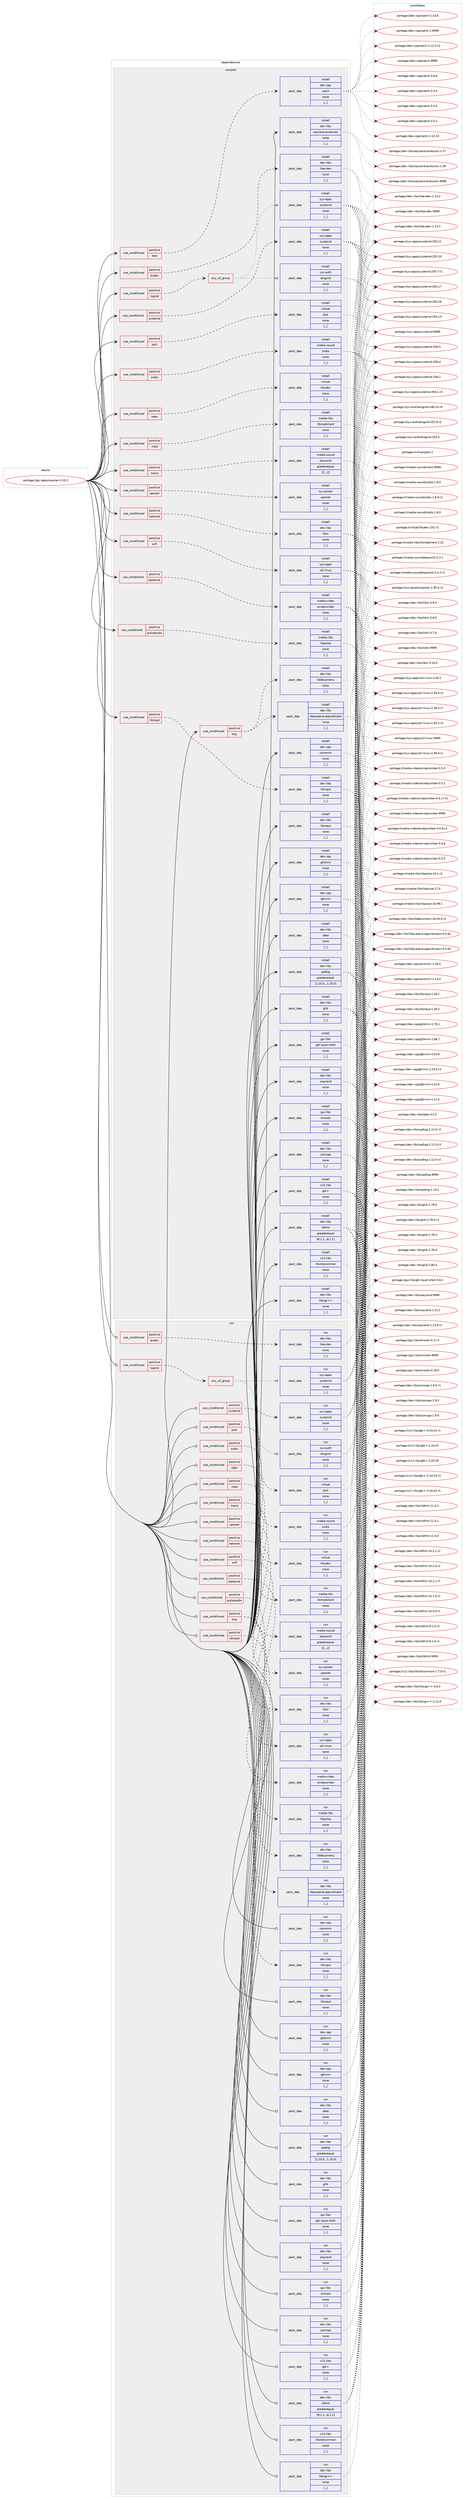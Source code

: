digraph prolog {

# *************
# Graph options
# *************

newrank=true;
concentrate=true;
compound=true;
graph [rankdir=LR,fontname=Helvetica,fontsize=10,ranksep=1.5];#, ranksep=2.5, nodesep=0.2];
edge  [arrowhead=vee];
node  [fontname=Helvetica,fontsize=10];

# **********
# The ebuild
# **********

subgraph cluster_leftcol {
color=gray;
label=<<i>ebuild</i>>;
id [label="portage://gui-apps/waybar-0.10.3", color=red, width=4, href="../gui-apps/waybar-0.10.3.svg"];
}

# ****************
# The dependencies
# ****************

subgraph cluster_midcol {
color=gray;
label=<<i>dependencies</i>>;
subgraph cluster_compile {
fillcolor="#eeeeee";
style=filled;
label=<<i>compile</i>>;
subgraph cond197868 {
dependency740507 [label=<<TABLE BORDER="0" CELLBORDER="1" CELLSPACING="0" CELLPADDING="4"><TR><TD ROWSPAN="3" CELLPADDING="10">use_conditional</TD></TR><TR><TD>positive</TD></TR><TR><TD>evdev</TD></TR></TABLE>>, shape=none, color=red];
subgraph pack537494 {
dependency740508 [label=<<TABLE BORDER="0" CELLBORDER="1" CELLSPACING="0" CELLPADDING="4" WIDTH="220"><TR><TD ROWSPAN="6" CELLPADDING="30">pack_dep</TD></TR><TR><TD WIDTH="110">install</TD></TR><TR><TD>dev-libs</TD></TR><TR><TD>libevdev</TD></TR><TR><TD>none</TD></TR><TR><TD>[,,]</TD></TR></TABLE>>, shape=none, color=blue];
}
dependency740507:e -> dependency740508:w [weight=20,style="dashed",arrowhead="vee"];
}
id:e -> dependency740507:w [weight=20,style="solid",arrowhead="vee"];
subgraph cond197869 {
dependency740509 [label=<<TABLE BORDER="0" CELLBORDER="1" CELLSPACING="0" CELLPADDING="4"><TR><TD ROWSPAN="3" CELLPADDING="10">use_conditional</TD></TR><TR><TD>positive</TD></TR><TR><TD>jack</TD></TR></TABLE>>, shape=none, color=red];
subgraph pack537495 {
dependency740510 [label=<<TABLE BORDER="0" CELLBORDER="1" CELLSPACING="0" CELLPADDING="4" WIDTH="220"><TR><TD ROWSPAN="6" CELLPADDING="30">pack_dep</TD></TR><TR><TD WIDTH="110">install</TD></TR><TR><TD>virtual</TD></TR><TR><TD>jack</TD></TR><TR><TD>none</TD></TR><TR><TD>[,,]</TD></TR></TABLE>>, shape=none, color=blue];
}
dependency740509:e -> dependency740510:w [weight=20,style="dashed",arrowhead="vee"];
}
id:e -> dependency740509:w [weight=20,style="solid",arrowhead="vee"];
subgraph cond197870 {
dependency740511 [label=<<TABLE BORDER="0" CELLBORDER="1" CELLSPACING="0" CELLPADDING="4"><TR><TD ROWSPAN="3" CELLPADDING="10">use_conditional</TD></TR><TR><TD>positive</TD></TR><TR><TD>libinput</TD></TR></TABLE>>, shape=none, color=red];
subgraph pack537496 {
dependency740512 [label=<<TABLE BORDER="0" CELLBORDER="1" CELLSPACING="0" CELLPADDING="4" WIDTH="220"><TR><TD ROWSPAN="6" CELLPADDING="30">pack_dep</TD></TR><TR><TD WIDTH="110">install</TD></TR><TR><TD>dev-libs</TD></TR><TR><TD>libinput</TD></TR><TR><TD>none</TD></TR><TR><TD>[,,]</TD></TR></TABLE>>, shape=none, color=blue];
}
dependency740511:e -> dependency740512:w [weight=20,style="dashed",arrowhead="vee"];
}
id:e -> dependency740511:w [weight=20,style="solid",arrowhead="vee"];
subgraph cond197871 {
dependency740513 [label=<<TABLE BORDER="0" CELLBORDER="1" CELLSPACING="0" CELLPADDING="4"><TR><TD ROWSPAN="3" CELLPADDING="10">use_conditional</TD></TR><TR><TD>positive</TD></TR><TR><TD>logind</TD></TR></TABLE>>, shape=none, color=red];
subgraph any4754 {
dependency740514 [label=<<TABLE BORDER="0" CELLBORDER="1" CELLSPACING="0" CELLPADDING="4"><TR><TD CELLPADDING="10">any_of_group</TD></TR></TABLE>>, shape=none, color=red];subgraph pack537497 {
dependency740515 [label=<<TABLE BORDER="0" CELLBORDER="1" CELLSPACING="0" CELLPADDING="4" WIDTH="220"><TR><TD ROWSPAN="6" CELLPADDING="30">pack_dep</TD></TR><TR><TD WIDTH="110">install</TD></TR><TR><TD>sys-apps</TD></TR><TR><TD>systemd</TD></TR><TR><TD>none</TD></TR><TR><TD>[,,]</TD></TR></TABLE>>, shape=none, color=blue];
}
dependency740514:e -> dependency740515:w [weight=20,style="dotted",arrowhead="oinv"];
subgraph pack537498 {
dependency740516 [label=<<TABLE BORDER="0" CELLBORDER="1" CELLSPACING="0" CELLPADDING="4" WIDTH="220"><TR><TD ROWSPAN="6" CELLPADDING="30">pack_dep</TD></TR><TR><TD WIDTH="110">install</TD></TR><TR><TD>sys-auth</TD></TR><TR><TD>elogind</TD></TR><TR><TD>none</TD></TR><TR><TD>[,,]</TD></TR></TABLE>>, shape=none, color=blue];
}
dependency740514:e -> dependency740516:w [weight=20,style="dotted",arrowhead="oinv"];
}
dependency740513:e -> dependency740514:w [weight=20,style="dashed",arrowhead="vee"];
}
id:e -> dependency740513:w [weight=20,style="solid",arrowhead="vee"];
subgraph cond197872 {
dependency740517 [label=<<TABLE BORDER="0" CELLBORDER="1" CELLSPACING="0" CELLPADDING="4"><TR><TD ROWSPAN="3" CELLPADDING="10">use_conditional</TD></TR><TR><TD>positive</TD></TR><TR><TD>mpd</TD></TR></TABLE>>, shape=none, color=red];
subgraph pack537499 {
dependency740518 [label=<<TABLE BORDER="0" CELLBORDER="1" CELLSPACING="0" CELLPADDING="4" WIDTH="220"><TR><TD ROWSPAN="6" CELLPADDING="30">pack_dep</TD></TR><TR><TD WIDTH="110">install</TD></TR><TR><TD>media-libs</TD></TR><TR><TD>libmpdclient</TD></TR><TR><TD>none</TD></TR><TR><TD>[,,]</TD></TR></TABLE>>, shape=none, color=blue];
}
dependency740517:e -> dependency740518:w [weight=20,style="dashed",arrowhead="vee"];
}
id:e -> dependency740517:w [weight=20,style="solid",arrowhead="vee"];
subgraph cond197873 {
dependency740519 [label=<<TABLE BORDER="0" CELLBORDER="1" CELLSPACING="0" CELLPADDING="4"><TR><TD ROWSPAN="3" CELLPADDING="10">use_conditional</TD></TR><TR><TD>positive</TD></TR><TR><TD>mpris</TD></TR></TABLE>>, shape=none, color=red];
subgraph pack537500 {
dependency740520 [label=<<TABLE BORDER="0" CELLBORDER="1" CELLSPACING="0" CELLPADDING="4" WIDTH="220"><TR><TD ROWSPAN="6" CELLPADDING="30">pack_dep</TD></TR><TR><TD WIDTH="110">install</TD></TR><TR><TD>media-sound</TD></TR><TR><TD>playerctl</TD></TR><TR><TD>greaterequal</TD></TR><TR><TD>[2,,,2]</TD></TR></TABLE>>, shape=none, color=blue];
}
dependency740519:e -> dependency740520:w [weight=20,style="dashed",arrowhead="vee"];
}
id:e -> dependency740519:w [weight=20,style="solid",arrowhead="vee"];
subgraph cond197874 {
dependency740521 [label=<<TABLE BORDER="0" CELLBORDER="1" CELLSPACING="0" CELLPADDING="4"><TR><TD ROWSPAN="3" CELLPADDING="10">use_conditional</TD></TR><TR><TD>positive</TD></TR><TR><TD>network</TD></TR></TABLE>>, shape=none, color=red];
subgraph pack537501 {
dependency740522 [label=<<TABLE BORDER="0" CELLBORDER="1" CELLSPACING="0" CELLPADDING="4" WIDTH="220"><TR><TD ROWSPAN="6" CELLPADDING="30">pack_dep</TD></TR><TR><TD WIDTH="110">install</TD></TR><TR><TD>dev-libs</TD></TR><TR><TD>libnl</TD></TR><TR><TD>none</TD></TR><TR><TD>[,,]</TD></TR></TABLE>>, shape=none, color=blue];
}
dependency740521:e -> dependency740522:w [weight=20,style="dashed",arrowhead="vee"];
}
id:e -> dependency740521:w [weight=20,style="solid",arrowhead="vee"];
subgraph cond197875 {
dependency740523 [label=<<TABLE BORDER="0" CELLBORDER="1" CELLSPACING="0" CELLPADDING="4"><TR><TD ROWSPAN="3" CELLPADDING="10">use_conditional</TD></TR><TR><TD>positive</TD></TR><TR><TD>pipewire</TD></TR></TABLE>>, shape=none, color=red];
subgraph pack537502 {
dependency740524 [label=<<TABLE BORDER="0" CELLBORDER="1" CELLSPACING="0" CELLPADDING="4" WIDTH="220"><TR><TD ROWSPAN="6" CELLPADDING="30">pack_dep</TD></TR><TR><TD WIDTH="110">install</TD></TR><TR><TD>media-video</TD></TR><TR><TD>wireplumber</TD></TR><TR><TD>none</TD></TR><TR><TD>[,,]</TD></TR></TABLE>>, shape=none, color=blue];
}
dependency740523:e -> dependency740524:w [weight=20,style="dashed",arrowhead="vee"];
}
id:e -> dependency740523:w [weight=20,style="solid",arrowhead="vee"];
subgraph cond197876 {
dependency740525 [label=<<TABLE BORDER="0" CELLBORDER="1" CELLSPACING="0" CELLPADDING="4"><TR><TD ROWSPAN="3" CELLPADDING="10">use_conditional</TD></TR><TR><TD>positive</TD></TR><TR><TD>pulseaudio</TD></TR></TABLE>>, shape=none, color=red];
subgraph pack537503 {
dependency740526 [label=<<TABLE BORDER="0" CELLBORDER="1" CELLSPACING="0" CELLPADDING="4" WIDTH="220"><TR><TD ROWSPAN="6" CELLPADDING="30">pack_dep</TD></TR><TR><TD WIDTH="110">install</TD></TR><TR><TD>media-libs</TD></TR><TR><TD>libpulse</TD></TR><TR><TD>none</TD></TR><TR><TD>[,,]</TD></TR></TABLE>>, shape=none, color=blue];
}
dependency740525:e -> dependency740526:w [weight=20,style="dashed",arrowhead="vee"];
}
id:e -> dependency740525:w [weight=20,style="solid",arrowhead="vee"];
subgraph cond197877 {
dependency740527 [label=<<TABLE BORDER="0" CELLBORDER="1" CELLSPACING="0" CELLPADDING="4"><TR><TD ROWSPAN="3" CELLPADDING="10">use_conditional</TD></TR><TR><TD>positive</TD></TR><TR><TD>sndio</TD></TR></TABLE>>, shape=none, color=red];
subgraph pack537504 {
dependency740528 [label=<<TABLE BORDER="0" CELLBORDER="1" CELLSPACING="0" CELLPADDING="4" WIDTH="220"><TR><TD ROWSPAN="6" CELLPADDING="30">pack_dep</TD></TR><TR><TD WIDTH="110">install</TD></TR><TR><TD>media-sound</TD></TR><TR><TD>sndio</TD></TR><TR><TD>none</TD></TR><TR><TD>[,,]</TD></TR></TABLE>>, shape=none, color=blue];
}
dependency740527:e -> dependency740528:w [weight=20,style="dashed",arrowhead="vee"];
}
id:e -> dependency740527:w [weight=20,style="solid",arrowhead="vee"];
subgraph cond197878 {
dependency740529 [label=<<TABLE BORDER="0" CELLBORDER="1" CELLSPACING="0" CELLPADDING="4"><TR><TD ROWSPAN="3" CELLPADDING="10">use_conditional</TD></TR><TR><TD>positive</TD></TR><TR><TD>systemd</TD></TR></TABLE>>, shape=none, color=red];
subgraph pack537505 {
dependency740530 [label=<<TABLE BORDER="0" CELLBORDER="1" CELLSPACING="0" CELLPADDING="4" WIDTH="220"><TR><TD ROWSPAN="6" CELLPADDING="30">pack_dep</TD></TR><TR><TD WIDTH="110">install</TD></TR><TR><TD>sys-apps</TD></TR><TR><TD>systemd</TD></TR><TR><TD>none</TD></TR><TR><TD>[,,]</TD></TR></TABLE>>, shape=none, color=blue];
}
dependency740529:e -> dependency740530:w [weight=20,style="dashed",arrowhead="vee"];
}
id:e -> dependency740529:w [weight=20,style="solid",arrowhead="vee"];
subgraph cond197879 {
dependency740531 [label=<<TABLE BORDER="0" CELLBORDER="1" CELLSPACING="0" CELLPADDING="4"><TR><TD ROWSPAN="3" CELLPADDING="10">use_conditional</TD></TR><TR><TD>positive</TD></TR><TR><TD>test</TD></TR></TABLE>>, shape=none, color=red];
subgraph pack537506 {
dependency740532 [label=<<TABLE BORDER="0" CELLBORDER="1" CELLSPACING="0" CELLPADDING="4" WIDTH="220"><TR><TD ROWSPAN="6" CELLPADDING="30">pack_dep</TD></TR><TR><TD WIDTH="110">install</TD></TR><TR><TD>dev-cpp</TD></TR><TR><TD>catch</TD></TR><TR><TD>none</TD></TR><TR><TD>[,,]</TD></TR></TABLE>>, shape=none, color=blue];
}
dependency740531:e -> dependency740532:w [weight=20,style="dashed",arrowhead="vee"];
}
id:e -> dependency740531:w [weight=20,style="solid",arrowhead="vee"];
subgraph cond197880 {
dependency740533 [label=<<TABLE BORDER="0" CELLBORDER="1" CELLSPACING="0" CELLPADDING="4"><TR><TD ROWSPAN="3" CELLPADDING="10">use_conditional</TD></TR><TR><TD>positive</TD></TR><TR><TD>tray</TD></TR></TABLE>>, shape=none, color=red];
subgraph pack537507 {
dependency740534 [label=<<TABLE BORDER="0" CELLBORDER="1" CELLSPACING="0" CELLPADDING="4" WIDTH="220"><TR><TD ROWSPAN="6" CELLPADDING="30">pack_dep</TD></TR><TR><TD WIDTH="110">install</TD></TR><TR><TD>dev-libs</TD></TR><TR><TD>libdbusmenu</TD></TR><TR><TD>none</TD></TR><TR><TD>[,,]</TD></TR></TABLE>>, shape=none, color=blue];
}
dependency740533:e -> dependency740534:w [weight=20,style="dashed",arrowhead="vee"];
subgraph pack537508 {
dependency740535 [label=<<TABLE BORDER="0" CELLBORDER="1" CELLSPACING="0" CELLPADDING="4" WIDTH="220"><TR><TD ROWSPAN="6" CELLPADDING="30">pack_dep</TD></TR><TR><TD WIDTH="110">install</TD></TR><TR><TD>dev-libs</TD></TR><TR><TD>libayatana-appindicator</TD></TR><TR><TD>none</TD></TR><TR><TD>[,,]</TD></TR></TABLE>>, shape=none, color=blue];
}
dependency740533:e -> dependency740535:w [weight=20,style="dashed",arrowhead="vee"];
}
id:e -> dependency740533:w [weight=20,style="solid",arrowhead="vee"];
subgraph cond197881 {
dependency740536 [label=<<TABLE BORDER="0" CELLBORDER="1" CELLSPACING="0" CELLPADDING="4"><TR><TD ROWSPAN="3" CELLPADDING="10">use_conditional</TD></TR><TR><TD>positive</TD></TR><TR><TD>udev</TD></TR></TABLE>>, shape=none, color=red];
subgraph pack537509 {
dependency740537 [label=<<TABLE BORDER="0" CELLBORDER="1" CELLSPACING="0" CELLPADDING="4" WIDTH="220"><TR><TD ROWSPAN="6" CELLPADDING="30">pack_dep</TD></TR><TR><TD WIDTH="110">install</TD></TR><TR><TD>virtual</TD></TR><TR><TD>libudev</TD></TR><TR><TD>none</TD></TR><TR><TD>[,,]</TD></TR></TABLE>>, shape=none, color=blue];
}
dependency740536:e -> dependency740537:w [weight=20,style="dashed",arrowhead="vee"];
}
id:e -> dependency740536:w [weight=20,style="solid",arrowhead="vee"];
subgraph cond197882 {
dependency740538 [label=<<TABLE BORDER="0" CELLBORDER="1" CELLSPACING="0" CELLPADDING="4"><TR><TD ROWSPAN="3" CELLPADDING="10">use_conditional</TD></TR><TR><TD>positive</TD></TR><TR><TD>upower</TD></TR></TABLE>>, shape=none, color=red];
subgraph pack537510 {
dependency740539 [label=<<TABLE BORDER="0" CELLBORDER="1" CELLSPACING="0" CELLPADDING="4" WIDTH="220"><TR><TD ROWSPAN="6" CELLPADDING="30">pack_dep</TD></TR><TR><TD WIDTH="110">install</TD></TR><TR><TD>sys-power</TD></TR><TR><TD>upower</TD></TR><TR><TD>none</TD></TR><TR><TD>[,,]</TD></TR></TABLE>>, shape=none, color=blue];
}
dependency740538:e -> dependency740539:w [weight=20,style="dashed",arrowhead="vee"];
}
id:e -> dependency740538:w [weight=20,style="solid",arrowhead="vee"];
subgraph cond197883 {
dependency740540 [label=<<TABLE BORDER="0" CELLBORDER="1" CELLSPACING="0" CELLPADDING="4"><TR><TD ROWSPAN="3" CELLPADDING="10">use_conditional</TD></TR><TR><TD>positive</TD></TR><TR><TD>wifi</TD></TR></TABLE>>, shape=none, color=red];
subgraph pack537511 {
dependency740541 [label=<<TABLE BORDER="0" CELLBORDER="1" CELLSPACING="0" CELLPADDING="4" WIDTH="220"><TR><TD ROWSPAN="6" CELLPADDING="30">pack_dep</TD></TR><TR><TD WIDTH="110">install</TD></TR><TR><TD>sys-apps</TD></TR><TR><TD>util-linux</TD></TR><TR><TD>none</TD></TR><TR><TD>[,,]</TD></TR></TABLE>>, shape=none, color=blue];
}
dependency740540:e -> dependency740541:w [weight=20,style="dashed",arrowhead="vee"];
}
id:e -> dependency740540:w [weight=20,style="solid",arrowhead="vee"];
subgraph pack537512 {
dependency740542 [label=<<TABLE BORDER="0" CELLBORDER="1" CELLSPACING="0" CELLPADDING="4" WIDTH="220"><TR><TD ROWSPAN="6" CELLPADDING="30">pack_dep</TD></TR><TR><TD WIDTH="110">install</TD></TR><TR><TD>dev-cpp</TD></TR><TR><TD>cairomm</TD></TR><TR><TD>none</TD></TR><TR><TD>[,,]</TD></TR></TABLE>>, shape=none, color=blue];
}
id:e -> dependency740542:w [weight=20,style="solid",arrowhead="vee"];
subgraph pack537513 {
dependency740543 [label=<<TABLE BORDER="0" CELLBORDER="1" CELLSPACING="0" CELLPADDING="4" WIDTH="220"><TR><TD ROWSPAN="6" CELLPADDING="30">pack_dep</TD></TR><TR><TD WIDTH="110">install</TD></TR><TR><TD>dev-cpp</TD></TR><TR><TD>glibmm</TD></TR><TR><TD>none</TD></TR><TR><TD>[,,]</TD></TR></TABLE>>, shape=none, color=blue];
}
id:e -> dependency740543:w [weight=20,style="solid",arrowhead="vee"];
subgraph pack537514 {
dependency740544 [label=<<TABLE BORDER="0" CELLBORDER="1" CELLSPACING="0" CELLPADDING="4" WIDTH="220"><TR><TD ROWSPAN="6" CELLPADDING="30">pack_dep</TD></TR><TR><TD WIDTH="110">install</TD></TR><TR><TD>dev-cpp</TD></TR><TR><TD>gtkmm</TD></TR><TR><TD>none</TD></TR><TR><TD>[,,]</TD></TR></TABLE>>, shape=none, color=blue];
}
id:e -> dependency740544:w [weight=20,style="solid",arrowhead="vee"];
subgraph pack537515 {
dependency740545 [label=<<TABLE BORDER="0" CELLBORDER="1" CELLSPACING="0" CELLPADDING="4" WIDTH="220"><TR><TD ROWSPAN="6" CELLPADDING="30">pack_dep</TD></TR><TR><TD WIDTH="110">install</TD></TR><TR><TD>dev-libs</TD></TR><TR><TD>date</TD></TR><TR><TD>none</TD></TR><TR><TD>[,,]</TD></TR></TABLE>>, shape=none, color=blue];
}
id:e -> dependency740545:w [weight=20,style="solid",arrowhead="vee"];
subgraph pack537516 {
dependency740546 [label=<<TABLE BORDER="0" CELLBORDER="1" CELLSPACING="0" CELLPADDING="4" WIDTH="220"><TR><TD ROWSPAN="6" CELLPADDING="30">pack_dep</TD></TR><TR><TD WIDTH="110">install</TD></TR><TR><TD>dev-libs</TD></TR><TR><TD>glib</TD></TR><TR><TD>none</TD></TR><TR><TD>[,,]</TD></TR></TABLE>>, shape=none, color=blue];
}
id:e -> dependency740546:w [weight=20,style="solid",arrowhead="vee"];
subgraph pack537517 {
dependency740547 [label=<<TABLE BORDER="0" CELLBORDER="1" CELLSPACING="0" CELLPADDING="4" WIDTH="220"><TR><TD ROWSPAN="6" CELLPADDING="30">pack_dep</TD></TR><TR><TD WIDTH="110">install</TD></TR><TR><TD>dev-libs</TD></TR><TR><TD>jsoncpp</TD></TR><TR><TD>none</TD></TR><TR><TD>[,,]</TD></TR></TABLE>>, shape=none, color=blue];
}
id:e -> dependency740547:w [weight=20,style="solid",arrowhead="vee"];
subgraph pack537518 {
dependency740548 [label=<<TABLE BORDER="0" CELLBORDER="1" CELLSPACING="0" CELLPADDING="4" WIDTH="220"><TR><TD ROWSPAN="6" CELLPADDING="30">pack_dep</TD></TR><TR><TD WIDTH="110">install</TD></TR><TR><TD>dev-libs</TD></TR><TR><TD>libfmt</TD></TR><TR><TD>greaterequal</TD></TR><TR><TD>[8.1.1,,,8.1.1]</TD></TR></TABLE>>, shape=none, color=blue];
}
id:e -> dependency740548:w [weight=20,style="solid",arrowhead="vee"];
subgraph pack537519 {
dependency740549 [label=<<TABLE BORDER="0" CELLBORDER="1" CELLSPACING="0" CELLPADDING="4" WIDTH="220"><TR><TD ROWSPAN="6" CELLPADDING="30">pack_dep</TD></TR><TR><TD WIDTH="110">install</TD></TR><TR><TD>dev-libs</TD></TR><TR><TD>libinput</TD></TR><TR><TD>none</TD></TR><TR><TD>[,,]</TD></TR></TABLE>>, shape=none, color=blue];
}
id:e -> dependency740549:w [weight=20,style="solid",arrowhead="vee"];
subgraph pack537520 {
dependency740550 [label=<<TABLE BORDER="0" CELLBORDER="1" CELLSPACING="0" CELLPADDING="4" WIDTH="220"><TR><TD ROWSPAN="6" CELLPADDING="30">pack_dep</TD></TR><TR><TD WIDTH="110">install</TD></TR><TR><TD>dev-libs</TD></TR><TR><TD>libsigc++</TD></TR><TR><TD>none</TD></TR><TR><TD>[,,]</TD></TR></TABLE>>, shape=none, color=blue];
}
id:e -> dependency740550:w [weight=20,style="solid",arrowhead="vee"];
subgraph pack537521 {
dependency740551 [label=<<TABLE BORDER="0" CELLBORDER="1" CELLSPACING="0" CELLPADDING="4" WIDTH="220"><TR><TD ROWSPAN="6" CELLPADDING="30">pack_dep</TD></TR><TR><TD WIDTH="110">install</TD></TR><TR><TD>dev-libs</TD></TR><TR><TD>spdlog</TD></TR><TR><TD>greaterequal</TD></TR><TR><TD>[1.10.0,,,1.10.0]</TD></TR></TABLE>>, shape=none, color=blue];
}
id:e -> dependency740551:w [weight=20,style="solid",arrowhead="vee"];
subgraph pack537522 {
dependency740552 [label=<<TABLE BORDER="0" CELLBORDER="1" CELLSPACING="0" CELLPADDING="4" WIDTH="220"><TR><TD ROWSPAN="6" CELLPADDING="30">pack_dep</TD></TR><TR><TD WIDTH="110">install</TD></TR><TR><TD>dev-libs</TD></TR><TR><TD>wayland</TD></TR><TR><TD>none</TD></TR><TR><TD>[,,]</TD></TR></TABLE>>, shape=none, color=blue];
}
id:e -> dependency740552:w [weight=20,style="solid",arrowhead="vee"];
subgraph pack537523 {
dependency740553 [label=<<TABLE BORDER="0" CELLBORDER="1" CELLSPACING="0" CELLPADDING="4" WIDTH="220"><TR><TD ROWSPAN="6" CELLPADDING="30">pack_dep</TD></TR><TR><TD WIDTH="110">install</TD></TR><TR><TD>dev-libs</TD></TR><TR><TD>wayland-protocols</TD></TR><TR><TD>none</TD></TR><TR><TD>[,,]</TD></TR></TABLE>>, shape=none, color=blue];
}
id:e -> dependency740553:w [weight=20,style="solid",arrowhead="vee"];
subgraph pack537524 {
dependency740554 [label=<<TABLE BORDER="0" CELLBORDER="1" CELLSPACING="0" CELLPADDING="4" WIDTH="220"><TR><TD ROWSPAN="6" CELLPADDING="30">pack_dep</TD></TR><TR><TD WIDTH="110">install</TD></TR><TR><TD>gui-libs</TD></TR><TR><TD>gtk-layer-shell</TD></TR><TR><TD>none</TD></TR><TR><TD>[,,]</TD></TR></TABLE>>, shape=none, color=blue];
}
id:e -> dependency740554:w [weight=20,style="solid",arrowhead="vee"];
subgraph pack537525 {
dependency740555 [label=<<TABLE BORDER="0" CELLBORDER="1" CELLSPACING="0" CELLPADDING="4" WIDTH="220"><TR><TD ROWSPAN="6" CELLPADDING="30">pack_dep</TD></TR><TR><TD WIDTH="110">install</TD></TR><TR><TD>gui-libs</TD></TR><TR><TD>wlroots</TD></TR><TR><TD>none</TD></TR><TR><TD>[,,]</TD></TR></TABLE>>, shape=none, color=blue];
}
id:e -> dependency740555:w [weight=20,style="solid",arrowhead="vee"];
subgraph pack537526 {
dependency740556 [label=<<TABLE BORDER="0" CELLBORDER="1" CELLSPACING="0" CELLPADDING="4" WIDTH="220"><TR><TD ROWSPAN="6" CELLPADDING="30">pack_dep</TD></TR><TR><TD WIDTH="110">install</TD></TR><TR><TD>x11-libs</TD></TR><TR><TD>gtk+</TD></TR><TR><TD>none</TD></TR><TR><TD>[,,]</TD></TR></TABLE>>, shape=none, color=blue];
}
id:e -> dependency740556:w [weight=20,style="solid",arrowhead="vee"];
subgraph pack537527 {
dependency740557 [label=<<TABLE BORDER="0" CELLBORDER="1" CELLSPACING="0" CELLPADDING="4" WIDTH="220"><TR><TD ROWSPAN="6" CELLPADDING="30">pack_dep</TD></TR><TR><TD WIDTH="110">install</TD></TR><TR><TD>x11-libs</TD></TR><TR><TD>libxkbcommon</TD></TR><TR><TD>none</TD></TR><TR><TD>[,,]</TD></TR></TABLE>>, shape=none, color=blue];
}
id:e -> dependency740557:w [weight=20,style="solid",arrowhead="vee"];
}
subgraph cluster_compileandrun {
fillcolor="#eeeeee";
style=filled;
label=<<i>compile and run</i>>;
}
subgraph cluster_run {
fillcolor="#eeeeee";
style=filled;
label=<<i>run</i>>;
subgraph cond197884 {
dependency740558 [label=<<TABLE BORDER="0" CELLBORDER="1" CELLSPACING="0" CELLPADDING="4"><TR><TD ROWSPAN="3" CELLPADDING="10">use_conditional</TD></TR><TR><TD>positive</TD></TR><TR><TD>evdev</TD></TR></TABLE>>, shape=none, color=red];
subgraph pack537528 {
dependency740559 [label=<<TABLE BORDER="0" CELLBORDER="1" CELLSPACING="0" CELLPADDING="4" WIDTH="220"><TR><TD ROWSPAN="6" CELLPADDING="30">pack_dep</TD></TR><TR><TD WIDTH="110">run</TD></TR><TR><TD>dev-libs</TD></TR><TR><TD>libevdev</TD></TR><TR><TD>none</TD></TR><TR><TD>[,,]</TD></TR></TABLE>>, shape=none, color=blue];
}
dependency740558:e -> dependency740559:w [weight=20,style="dashed",arrowhead="vee"];
}
id:e -> dependency740558:w [weight=20,style="solid",arrowhead="odot"];
subgraph cond197885 {
dependency740560 [label=<<TABLE BORDER="0" CELLBORDER="1" CELLSPACING="0" CELLPADDING="4"><TR><TD ROWSPAN="3" CELLPADDING="10">use_conditional</TD></TR><TR><TD>positive</TD></TR><TR><TD>jack</TD></TR></TABLE>>, shape=none, color=red];
subgraph pack537529 {
dependency740561 [label=<<TABLE BORDER="0" CELLBORDER="1" CELLSPACING="0" CELLPADDING="4" WIDTH="220"><TR><TD ROWSPAN="6" CELLPADDING="30">pack_dep</TD></TR><TR><TD WIDTH="110">run</TD></TR><TR><TD>virtual</TD></TR><TR><TD>jack</TD></TR><TR><TD>none</TD></TR><TR><TD>[,,]</TD></TR></TABLE>>, shape=none, color=blue];
}
dependency740560:e -> dependency740561:w [weight=20,style="dashed",arrowhead="vee"];
}
id:e -> dependency740560:w [weight=20,style="solid",arrowhead="odot"];
subgraph cond197886 {
dependency740562 [label=<<TABLE BORDER="0" CELLBORDER="1" CELLSPACING="0" CELLPADDING="4"><TR><TD ROWSPAN="3" CELLPADDING="10">use_conditional</TD></TR><TR><TD>positive</TD></TR><TR><TD>libinput</TD></TR></TABLE>>, shape=none, color=red];
subgraph pack537530 {
dependency740563 [label=<<TABLE BORDER="0" CELLBORDER="1" CELLSPACING="0" CELLPADDING="4" WIDTH="220"><TR><TD ROWSPAN="6" CELLPADDING="30">pack_dep</TD></TR><TR><TD WIDTH="110">run</TD></TR><TR><TD>dev-libs</TD></TR><TR><TD>libinput</TD></TR><TR><TD>none</TD></TR><TR><TD>[,,]</TD></TR></TABLE>>, shape=none, color=blue];
}
dependency740562:e -> dependency740563:w [weight=20,style="dashed",arrowhead="vee"];
}
id:e -> dependency740562:w [weight=20,style="solid",arrowhead="odot"];
subgraph cond197887 {
dependency740564 [label=<<TABLE BORDER="0" CELLBORDER="1" CELLSPACING="0" CELLPADDING="4"><TR><TD ROWSPAN="3" CELLPADDING="10">use_conditional</TD></TR><TR><TD>positive</TD></TR><TR><TD>logind</TD></TR></TABLE>>, shape=none, color=red];
subgraph any4755 {
dependency740565 [label=<<TABLE BORDER="0" CELLBORDER="1" CELLSPACING="0" CELLPADDING="4"><TR><TD CELLPADDING="10">any_of_group</TD></TR></TABLE>>, shape=none, color=red];subgraph pack537531 {
dependency740566 [label=<<TABLE BORDER="0" CELLBORDER="1" CELLSPACING="0" CELLPADDING="4" WIDTH="220"><TR><TD ROWSPAN="6" CELLPADDING="30">pack_dep</TD></TR><TR><TD WIDTH="110">run</TD></TR><TR><TD>sys-apps</TD></TR><TR><TD>systemd</TD></TR><TR><TD>none</TD></TR><TR><TD>[,,]</TD></TR></TABLE>>, shape=none, color=blue];
}
dependency740565:e -> dependency740566:w [weight=20,style="dotted",arrowhead="oinv"];
subgraph pack537532 {
dependency740567 [label=<<TABLE BORDER="0" CELLBORDER="1" CELLSPACING="0" CELLPADDING="4" WIDTH="220"><TR><TD ROWSPAN="6" CELLPADDING="30">pack_dep</TD></TR><TR><TD WIDTH="110">run</TD></TR><TR><TD>sys-auth</TD></TR><TR><TD>elogind</TD></TR><TR><TD>none</TD></TR><TR><TD>[,,]</TD></TR></TABLE>>, shape=none, color=blue];
}
dependency740565:e -> dependency740567:w [weight=20,style="dotted",arrowhead="oinv"];
}
dependency740564:e -> dependency740565:w [weight=20,style="dashed",arrowhead="vee"];
}
id:e -> dependency740564:w [weight=20,style="solid",arrowhead="odot"];
subgraph cond197888 {
dependency740568 [label=<<TABLE BORDER="0" CELLBORDER="1" CELLSPACING="0" CELLPADDING="4"><TR><TD ROWSPAN="3" CELLPADDING="10">use_conditional</TD></TR><TR><TD>positive</TD></TR><TR><TD>mpd</TD></TR></TABLE>>, shape=none, color=red];
subgraph pack537533 {
dependency740569 [label=<<TABLE BORDER="0" CELLBORDER="1" CELLSPACING="0" CELLPADDING="4" WIDTH="220"><TR><TD ROWSPAN="6" CELLPADDING="30">pack_dep</TD></TR><TR><TD WIDTH="110">run</TD></TR><TR><TD>media-libs</TD></TR><TR><TD>libmpdclient</TD></TR><TR><TD>none</TD></TR><TR><TD>[,,]</TD></TR></TABLE>>, shape=none, color=blue];
}
dependency740568:e -> dependency740569:w [weight=20,style="dashed",arrowhead="vee"];
}
id:e -> dependency740568:w [weight=20,style="solid",arrowhead="odot"];
subgraph cond197889 {
dependency740570 [label=<<TABLE BORDER="0" CELLBORDER="1" CELLSPACING="0" CELLPADDING="4"><TR><TD ROWSPAN="3" CELLPADDING="10">use_conditional</TD></TR><TR><TD>positive</TD></TR><TR><TD>mpris</TD></TR></TABLE>>, shape=none, color=red];
subgraph pack537534 {
dependency740571 [label=<<TABLE BORDER="0" CELLBORDER="1" CELLSPACING="0" CELLPADDING="4" WIDTH="220"><TR><TD ROWSPAN="6" CELLPADDING="30">pack_dep</TD></TR><TR><TD WIDTH="110">run</TD></TR><TR><TD>media-sound</TD></TR><TR><TD>playerctl</TD></TR><TR><TD>greaterequal</TD></TR><TR><TD>[2,,,2]</TD></TR></TABLE>>, shape=none, color=blue];
}
dependency740570:e -> dependency740571:w [weight=20,style="dashed",arrowhead="vee"];
}
id:e -> dependency740570:w [weight=20,style="solid",arrowhead="odot"];
subgraph cond197890 {
dependency740572 [label=<<TABLE BORDER="0" CELLBORDER="1" CELLSPACING="0" CELLPADDING="4"><TR><TD ROWSPAN="3" CELLPADDING="10">use_conditional</TD></TR><TR><TD>positive</TD></TR><TR><TD>network</TD></TR></TABLE>>, shape=none, color=red];
subgraph pack537535 {
dependency740573 [label=<<TABLE BORDER="0" CELLBORDER="1" CELLSPACING="0" CELLPADDING="4" WIDTH="220"><TR><TD ROWSPAN="6" CELLPADDING="30">pack_dep</TD></TR><TR><TD WIDTH="110">run</TD></TR><TR><TD>dev-libs</TD></TR><TR><TD>libnl</TD></TR><TR><TD>none</TD></TR><TR><TD>[,,]</TD></TR></TABLE>>, shape=none, color=blue];
}
dependency740572:e -> dependency740573:w [weight=20,style="dashed",arrowhead="vee"];
}
id:e -> dependency740572:w [weight=20,style="solid",arrowhead="odot"];
subgraph cond197891 {
dependency740574 [label=<<TABLE BORDER="0" CELLBORDER="1" CELLSPACING="0" CELLPADDING="4"><TR><TD ROWSPAN="3" CELLPADDING="10">use_conditional</TD></TR><TR><TD>positive</TD></TR><TR><TD>pipewire</TD></TR></TABLE>>, shape=none, color=red];
subgraph pack537536 {
dependency740575 [label=<<TABLE BORDER="0" CELLBORDER="1" CELLSPACING="0" CELLPADDING="4" WIDTH="220"><TR><TD ROWSPAN="6" CELLPADDING="30">pack_dep</TD></TR><TR><TD WIDTH="110">run</TD></TR><TR><TD>media-video</TD></TR><TR><TD>wireplumber</TD></TR><TR><TD>none</TD></TR><TR><TD>[,,]</TD></TR></TABLE>>, shape=none, color=blue];
}
dependency740574:e -> dependency740575:w [weight=20,style="dashed",arrowhead="vee"];
}
id:e -> dependency740574:w [weight=20,style="solid",arrowhead="odot"];
subgraph cond197892 {
dependency740576 [label=<<TABLE BORDER="0" CELLBORDER="1" CELLSPACING="0" CELLPADDING="4"><TR><TD ROWSPAN="3" CELLPADDING="10">use_conditional</TD></TR><TR><TD>positive</TD></TR><TR><TD>pulseaudio</TD></TR></TABLE>>, shape=none, color=red];
subgraph pack537537 {
dependency740577 [label=<<TABLE BORDER="0" CELLBORDER="1" CELLSPACING="0" CELLPADDING="4" WIDTH="220"><TR><TD ROWSPAN="6" CELLPADDING="30">pack_dep</TD></TR><TR><TD WIDTH="110">run</TD></TR><TR><TD>media-libs</TD></TR><TR><TD>libpulse</TD></TR><TR><TD>none</TD></TR><TR><TD>[,,]</TD></TR></TABLE>>, shape=none, color=blue];
}
dependency740576:e -> dependency740577:w [weight=20,style="dashed",arrowhead="vee"];
}
id:e -> dependency740576:w [weight=20,style="solid",arrowhead="odot"];
subgraph cond197893 {
dependency740578 [label=<<TABLE BORDER="0" CELLBORDER="1" CELLSPACING="0" CELLPADDING="4"><TR><TD ROWSPAN="3" CELLPADDING="10">use_conditional</TD></TR><TR><TD>positive</TD></TR><TR><TD>sndio</TD></TR></TABLE>>, shape=none, color=red];
subgraph pack537538 {
dependency740579 [label=<<TABLE BORDER="0" CELLBORDER="1" CELLSPACING="0" CELLPADDING="4" WIDTH="220"><TR><TD ROWSPAN="6" CELLPADDING="30">pack_dep</TD></TR><TR><TD WIDTH="110">run</TD></TR><TR><TD>media-sound</TD></TR><TR><TD>sndio</TD></TR><TR><TD>none</TD></TR><TR><TD>[,,]</TD></TR></TABLE>>, shape=none, color=blue];
}
dependency740578:e -> dependency740579:w [weight=20,style="dashed",arrowhead="vee"];
}
id:e -> dependency740578:w [weight=20,style="solid",arrowhead="odot"];
subgraph cond197894 {
dependency740580 [label=<<TABLE BORDER="0" CELLBORDER="1" CELLSPACING="0" CELLPADDING="4"><TR><TD ROWSPAN="3" CELLPADDING="10">use_conditional</TD></TR><TR><TD>positive</TD></TR><TR><TD>systemd</TD></TR></TABLE>>, shape=none, color=red];
subgraph pack537539 {
dependency740581 [label=<<TABLE BORDER="0" CELLBORDER="1" CELLSPACING="0" CELLPADDING="4" WIDTH="220"><TR><TD ROWSPAN="6" CELLPADDING="30">pack_dep</TD></TR><TR><TD WIDTH="110">run</TD></TR><TR><TD>sys-apps</TD></TR><TR><TD>systemd</TD></TR><TR><TD>none</TD></TR><TR><TD>[,,]</TD></TR></TABLE>>, shape=none, color=blue];
}
dependency740580:e -> dependency740581:w [weight=20,style="dashed",arrowhead="vee"];
}
id:e -> dependency740580:w [weight=20,style="solid",arrowhead="odot"];
subgraph cond197895 {
dependency740582 [label=<<TABLE BORDER="0" CELLBORDER="1" CELLSPACING="0" CELLPADDING="4"><TR><TD ROWSPAN="3" CELLPADDING="10">use_conditional</TD></TR><TR><TD>positive</TD></TR><TR><TD>tray</TD></TR></TABLE>>, shape=none, color=red];
subgraph pack537540 {
dependency740583 [label=<<TABLE BORDER="0" CELLBORDER="1" CELLSPACING="0" CELLPADDING="4" WIDTH="220"><TR><TD ROWSPAN="6" CELLPADDING="30">pack_dep</TD></TR><TR><TD WIDTH="110">run</TD></TR><TR><TD>dev-libs</TD></TR><TR><TD>libdbusmenu</TD></TR><TR><TD>none</TD></TR><TR><TD>[,,]</TD></TR></TABLE>>, shape=none, color=blue];
}
dependency740582:e -> dependency740583:w [weight=20,style="dashed",arrowhead="vee"];
subgraph pack537541 {
dependency740584 [label=<<TABLE BORDER="0" CELLBORDER="1" CELLSPACING="0" CELLPADDING="4" WIDTH="220"><TR><TD ROWSPAN="6" CELLPADDING="30">pack_dep</TD></TR><TR><TD WIDTH="110">run</TD></TR><TR><TD>dev-libs</TD></TR><TR><TD>libayatana-appindicator</TD></TR><TR><TD>none</TD></TR><TR><TD>[,,]</TD></TR></TABLE>>, shape=none, color=blue];
}
dependency740582:e -> dependency740584:w [weight=20,style="dashed",arrowhead="vee"];
}
id:e -> dependency740582:w [weight=20,style="solid",arrowhead="odot"];
subgraph cond197896 {
dependency740585 [label=<<TABLE BORDER="0" CELLBORDER="1" CELLSPACING="0" CELLPADDING="4"><TR><TD ROWSPAN="3" CELLPADDING="10">use_conditional</TD></TR><TR><TD>positive</TD></TR><TR><TD>udev</TD></TR></TABLE>>, shape=none, color=red];
subgraph pack537542 {
dependency740586 [label=<<TABLE BORDER="0" CELLBORDER="1" CELLSPACING="0" CELLPADDING="4" WIDTH="220"><TR><TD ROWSPAN="6" CELLPADDING="30">pack_dep</TD></TR><TR><TD WIDTH="110">run</TD></TR><TR><TD>virtual</TD></TR><TR><TD>libudev</TD></TR><TR><TD>none</TD></TR><TR><TD>[,,]</TD></TR></TABLE>>, shape=none, color=blue];
}
dependency740585:e -> dependency740586:w [weight=20,style="dashed",arrowhead="vee"];
}
id:e -> dependency740585:w [weight=20,style="solid",arrowhead="odot"];
subgraph cond197897 {
dependency740587 [label=<<TABLE BORDER="0" CELLBORDER="1" CELLSPACING="0" CELLPADDING="4"><TR><TD ROWSPAN="3" CELLPADDING="10">use_conditional</TD></TR><TR><TD>positive</TD></TR><TR><TD>upower</TD></TR></TABLE>>, shape=none, color=red];
subgraph pack537543 {
dependency740588 [label=<<TABLE BORDER="0" CELLBORDER="1" CELLSPACING="0" CELLPADDING="4" WIDTH="220"><TR><TD ROWSPAN="6" CELLPADDING="30">pack_dep</TD></TR><TR><TD WIDTH="110">run</TD></TR><TR><TD>sys-power</TD></TR><TR><TD>upower</TD></TR><TR><TD>none</TD></TR><TR><TD>[,,]</TD></TR></TABLE>>, shape=none, color=blue];
}
dependency740587:e -> dependency740588:w [weight=20,style="dashed",arrowhead="vee"];
}
id:e -> dependency740587:w [weight=20,style="solid",arrowhead="odot"];
subgraph cond197898 {
dependency740589 [label=<<TABLE BORDER="0" CELLBORDER="1" CELLSPACING="0" CELLPADDING="4"><TR><TD ROWSPAN="3" CELLPADDING="10">use_conditional</TD></TR><TR><TD>positive</TD></TR><TR><TD>wifi</TD></TR></TABLE>>, shape=none, color=red];
subgraph pack537544 {
dependency740590 [label=<<TABLE BORDER="0" CELLBORDER="1" CELLSPACING="0" CELLPADDING="4" WIDTH="220"><TR><TD ROWSPAN="6" CELLPADDING="30">pack_dep</TD></TR><TR><TD WIDTH="110">run</TD></TR><TR><TD>sys-apps</TD></TR><TR><TD>util-linux</TD></TR><TR><TD>none</TD></TR><TR><TD>[,,]</TD></TR></TABLE>>, shape=none, color=blue];
}
dependency740589:e -> dependency740590:w [weight=20,style="dashed",arrowhead="vee"];
}
id:e -> dependency740589:w [weight=20,style="solid",arrowhead="odot"];
subgraph pack537545 {
dependency740591 [label=<<TABLE BORDER="0" CELLBORDER="1" CELLSPACING="0" CELLPADDING="4" WIDTH="220"><TR><TD ROWSPAN="6" CELLPADDING="30">pack_dep</TD></TR><TR><TD WIDTH="110">run</TD></TR><TR><TD>dev-cpp</TD></TR><TR><TD>cairomm</TD></TR><TR><TD>none</TD></TR><TR><TD>[,,]</TD></TR></TABLE>>, shape=none, color=blue];
}
id:e -> dependency740591:w [weight=20,style="solid",arrowhead="odot"];
subgraph pack537546 {
dependency740592 [label=<<TABLE BORDER="0" CELLBORDER="1" CELLSPACING="0" CELLPADDING="4" WIDTH="220"><TR><TD ROWSPAN="6" CELLPADDING="30">pack_dep</TD></TR><TR><TD WIDTH="110">run</TD></TR><TR><TD>dev-cpp</TD></TR><TR><TD>glibmm</TD></TR><TR><TD>none</TD></TR><TR><TD>[,,]</TD></TR></TABLE>>, shape=none, color=blue];
}
id:e -> dependency740592:w [weight=20,style="solid",arrowhead="odot"];
subgraph pack537547 {
dependency740593 [label=<<TABLE BORDER="0" CELLBORDER="1" CELLSPACING="0" CELLPADDING="4" WIDTH="220"><TR><TD ROWSPAN="6" CELLPADDING="30">pack_dep</TD></TR><TR><TD WIDTH="110">run</TD></TR><TR><TD>dev-cpp</TD></TR><TR><TD>gtkmm</TD></TR><TR><TD>none</TD></TR><TR><TD>[,,]</TD></TR></TABLE>>, shape=none, color=blue];
}
id:e -> dependency740593:w [weight=20,style="solid",arrowhead="odot"];
subgraph pack537548 {
dependency740594 [label=<<TABLE BORDER="0" CELLBORDER="1" CELLSPACING="0" CELLPADDING="4" WIDTH="220"><TR><TD ROWSPAN="6" CELLPADDING="30">pack_dep</TD></TR><TR><TD WIDTH="110">run</TD></TR><TR><TD>dev-libs</TD></TR><TR><TD>date</TD></TR><TR><TD>none</TD></TR><TR><TD>[,,]</TD></TR></TABLE>>, shape=none, color=blue];
}
id:e -> dependency740594:w [weight=20,style="solid",arrowhead="odot"];
subgraph pack537549 {
dependency740595 [label=<<TABLE BORDER="0" CELLBORDER="1" CELLSPACING="0" CELLPADDING="4" WIDTH="220"><TR><TD ROWSPAN="6" CELLPADDING="30">pack_dep</TD></TR><TR><TD WIDTH="110">run</TD></TR><TR><TD>dev-libs</TD></TR><TR><TD>glib</TD></TR><TR><TD>none</TD></TR><TR><TD>[,,]</TD></TR></TABLE>>, shape=none, color=blue];
}
id:e -> dependency740595:w [weight=20,style="solid",arrowhead="odot"];
subgraph pack537550 {
dependency740596 [label=<<TABLE BORDER="0" CELLBORDER="1" CELLSPACING="0" CELLPADDING="4" WIDTH="220"><TR><TD ROWSPAN="6" CELLPADDING="30">pack_dep</TD></TR><TR><TD WIDTH="110">run</TD></TR><TR><TD>dev-libs</TD></TR><TR><TD>jsoncpp</TD></TR><TR><TD>none</TD></TR><TR><TD>[,,]</TD></TR></TABLE>>, shape=none, color=blue];
}
id:e -> dependency740596:w [weight=20,style="solid",arrowhead="odot"];
subgraph pack537551 {
dependency740597 [label=<<TABLE BORDER="0" CELLBORDER="1" CELLSPACING="0" CELLPADDING="4" WIDTH="220"><TR><TD ROWSPAN="6" CELLPADDING="30">pack_dep</TD></TR><TR><TD WIDTH="110">run</TD></TR><TR><TD>dev-libs</TD></TR><TR><TD>libfmt</TD></TR><TR><TD>greaterequal</TD></TR><TR><TD>[8.1.1,,,8.1.1]</TD></TR></TABLE>>, shape=none, color=blue];
}
id:e -> dependency740597:w [weight=20,style="solid",arrowhead="odot"];
subgraph pack537552 {
dependency740598 [label=<<TABLE BORDER="0" CELLBORDER="1" CELLSPACING="0" CELLPADDING="4" WIDTH="220"><TR><TD ROWSPAN="6" CELLPADDING="30">pack_dep</TD></TR><TR><TD WIDTH="110">run</TD></TR><TR><TD>dev-libs</TD></TR><TR><TD>libinput</TD></TR><TR><TD>none</TD></TR><TR><TD>[,,]</TD></TR></TABLE>>, shape=none, color=blue];
}
id:e -> dependency740598:w [weight=20,style="solid",arrowhead="odot"];
subgraph pack537553 {
dependency740599 [label=<<TABLE BORDER="0" CELLBORDER="1" CELLSPACING="0" CELLPADDING="4" WIDTH="220"><TR><TD ROWSPAN="6" CELLPADDING="30">pack_dep</TD></TR><TR><TD WIDTH="110">run</TD></TR><TR><TD>dev-libs</TD></TR><TR><TD>libsigc++</TD></TR><TR><TD>none</TD></TR><TR><TD>[,,]</TD></TR></TABLE>>, shape=none, color=blue];
}
id:e -> dependency740599:w [weight=20,style="solid",arrowhead="odot"];
subgraph pack537554 {
dependency740600 [label=<<TABLE BORDER="0" CELLBORDER="1" CELLSPACING="0" CELLPADDING="4" WIDTH="220"><TR><TD ROWSPAN="6" CELLPADDING="30">pack_dep</TD></TR><TR><TD WIDTH="110">run</TD></TR><TR><TD>dev-libs</TD></TR><TR><TD>spdlog</TD></TR><TR><TD>greaterequal</TD></TR><TR><TD>[1.10.0,,,1.10.0]</TD></TR></TABLE>>, shape=none, color=blue];
}
id:e -> dependency740600:w [weight=20,style="solid",arrowhead="odot"];
subgraph pack537555 {
dependency740601 [label=<<TABLE BORDER="0" CELLBORDER="1" CELLSPACING="0" CELLPADDING="4" WIDTH="220"><TR><TD ROWSPAN="6" CELLPADDING="30">pack_dep</TD></TR><TR><TD WIDTH="110">run</TD></TR><TR><TD>dev-libs</TD></TR><TR><TD>wayland</TD></TR><TR><TD>none</TD></TR><TR><TD>[,,]</TD></TR></TABLE>>, shape=none, color=blue];
}
id:e -> dependency740601:w [weight=20,style="solid",arrowhead="odot"];
subgraph pack537556 {
dependency740602 [label=<<TABLE BORDER="0" CELLBORDER="1" CELLSPACING="0" CELLPADDING="4" WIDTH="220"><TR><TD ROWSPAN="6" CELLPADDING="30">pack_dep</TD></TR><TR><TD WIDTH="110">run</TD></TR><TR><TD>gui-libs</TD></TR><TR><TD>gtk-layer-shell</TD></TR><TR><TD>none</TD></TR><TR><TD>[,,]</TD></TR></TABLE>>, shape=none, color=blue];
}
id:e -> dependency740602:w [weight=20,style="solid",arrowhead="odot"];
subgraph pack537557 {
dependency740603 [label=<<TABLE BORDER="0" CELLBORDER="1" CELLSPACING="0" CELLPADDING="4" WIDTH="220"><TR><TD ROWSPAN="6" CELLPADDING="30">pack_dep</TD></TR><TR><TD WIDTH="110">run</TD></TR><TR><TD>gui-libs</TD></TR><TR><TD>wlroots</TD></TR><TR><TD>none</TD></TR><TR><TD>[,,]</TD></TR></TABLE>>, shape=none, color=blue];
}
id:e -> dependency740603:w [weight=20,style="solid",arrowhead="odot"];
subgraph pack537558 {
dependency740604 [label=<<TABLE BORDER="0" CELLBORDER="1" CELLSPACING="0" CELLPADDING="4" WIDTH="220"><TR><TD ROWSPAN="6" CELLPADDING="30">pack_dep</TD></TR><TR><TD WIDTH="110">run</TD></TR><TR><TD>x11-libs</TD></TR><TR><TD>gtk+</TD></TR><TR><TD>none</TD></TR><TR><TD>[,,]</TD></TR></TABLE>>, shape=none, color=blue];
}
id:e -> dependency740604:w [weight=20,style="solid",arrowhead="odot"];
subgraph pack537559 {
dependency740605 [label=<<TABLE BORDER="0" CELLBORDER="1" CELLSPACING="0" CELLPADDING="4" WIDTH="220"><TR><TD ROWSPAN="6" CELLPADDING="30">pack_dep</TD></TR><TR><TD WIDTH="110">run</TD></TR><TR><TD>x11-libs</TD></TR><TR><TD>libxkbcommon</TD></TR><TR><TD>none</TD></TR><TR><TD>[,,]</TD></TR></TABLE>>, shape=none, color=blue];
}
id:e -> dependency740605:w [weight=20,style="solid",arrowhead="odot"];
}
}

# **************
# The candidates
# **************

subgraph cluster_choices {
rank=same;
color=gray;
label=<<i>candidates</i>>;

subgraph choice537494 {
color=black;
nodesep=1;
choice100101118451081059811547108105981011181001011184557575757 [label="portage://dev-libs/libevdev-9999", color=red, width=4,href="../dev-libs/libevdev-9999.svg"];
choice1001011184510810598115471081059810111810010111845494649514651 [label="portage://dev-libs/libevdev-1.13.3", color=red, width=4,href="../dev-libs/libevdev-1.13.3.svg"];
choice1001011184510810598115471081059810111810010111845494649514650 [label="portage://dev-libs/libevdev-1.13.2", color=red, width=4,href="../dev-libs/libevdev-1.13.2.svg"];
dependency740508:e -> choice100101118451081059811547108105981011181001011184557575757:w [style=dotted,weight="100"];
dependency740508:e -> choice1001011184510810598115471081059810111810010111845494649514651:w [style=dotted,weight="100"];
dependency740508:e -> choice1001011184510810598115471081059810111810010111845494649514650:w [style=dotted,weight="100"];
}
subgraph choice537495 {
color=black;
nodesep=1;
choice118105114116117971084710697991074550 [label="portage://virtual/jack-2", color=red, width=4,href="../virtual/jack-2.svg"];
dependency740510:e -> choice118105114116117971084710697991074550:w [style=dotted,weight="100"];
}
subgraph choice537496 {
color=black;
nodesep=1;
choice1001011184510810598115471081059810511011211711645494650544650 [label="portage://dev-libs/libinput-1.26.2", color=red, width=4,href="../dev-libs/libinput-1.26.2.svg"];
choice1001011184510810598115471081059810511011211711645494650544649 [label="portage://dev-libs/libinput-1.26.1", color=red, width=4,href="../dev-libs/libinput-1.26.1.svg"];
dependency740512:e -> choice1001011184510810598115471081059810511011211711645494650544650:w [style=dotted,weight="100"];
dependency740512:e -> choice1001011184510810598115471081059810511011211711645494650544649:w [style=dotted,weight="100"];
}
subgraph choice537497 {
color=black;
nodesep=1;
choice1151211154597112112115471151211151161011091004557575757 [label="portage://sys-apps/systemd-9999", color=red, width=4,href="../sys-apps/systemd-9999.svg"];
choice115121115459711211211547115121115116101109100455053544653 [label="portage://sys-apps/systemd-256.5", color=red, width=4,href="../sys-apps/systemd-256.5.svg"];
choice115121115459711211211547115121115116101109100455053544652 [label="portage://sys-apps/systemd-256.4", color=red, width=4,href="../sys-apps/systemd-256.4.svg"];
choice115121115459711211211547115121115116101109100455053544650 [label="portage://sys-apps/systemd-256.2", color=red, width=4,href="../sys-apps/systemd-256.2.svg"];
choice1151211154597112112115471151211151161011091004550535446494511451 [label="portage://sys-apps/systemd-256.1-r3", color=red, width=4,href="../sys-apps/systemd-256.1-r3.svg"];
choice11512111545971121121154711512111511610110910045505353464949 [label="portage://sys-apps/systemd-255.11", color=red, width=4,href="../sys-apps/systemd-255.11.svg"];
choice11512111545971121121154711512111511610110910045505353464948 [label="portage://sys-apps/systemd-255.10", color=red, width=4,href="../sys-apps/systemd-255.10.svg"];
choice1151211154597112112115471151211151161011091004550535346554511449 [label="portage://sys-apps/systemd-255.7-r1", color=red, width=4,href="../sys-apps/systemd-255.7-r1.svg"];
choice11512111545971121121154711512111511610110910045505352464955 [label="portage://sys-apps/systemd-254.17", color=red, width=4,href="../sys-apps/systemd-254.17.svg"];
choice11512111545971121121154711512111511610110910045505352464954 [label="portage://sys-apps/systemd-254.16", color=red, width=4,href="../sys-apps/systemd-254.16.svg"];
choice11512111545971121121154711512111511610110910045505352464951 [label="portage://sys-apps/systemd-254.13", color=red, width=4,href="../sys-apps/systemd-254.13.svg"];
dependency740515:e -> choice1151211154597112112115471151211151161011091004557575757:w [style=dotted,weight="100"];
dependency740515:e -> choice115121115459711211211547115121115116101109100455053544653:w [style=dotted,weight="100"];
dependency740515:e -> choice115121115459711211211547115121115116101109100455053544652:w [style=dotted,weight="100"];
dependency740515:e -> choice115121115459711211211547115121115116101109100455053544650:w [style=dotted,weight="100"];
dependency740515:e -> choice1151211154597112112115471151211151161011091004550535446494511451:w [style=dotted,weight="100"];
dependency740515:e -> choice11512111545971121121154711512111511610110910045505353464949:w [style=dotted,weight="100"];
dependency740515:e -> choice11512111545971121121154711512111511610110910045505353464948:w [style=dotted,weight="100"];
dependency740515:e -> choice1151211154597112112115471151211151161011091004550535346554511449:w [style=dotted,weight="100"];
dependency740515:e -> choice11512111545971121121154711512111511610110910045505352464955:w [style=dotted,weight="100"];
dependency740515:e -> choice11512111545971121121154711512111511610110910045505352464954:w [style=dotted,weight="100"];
dependency740515:e -> choice11512111545971121121154711512111511610110910045505352464951:w [style=dotted,weight="100"];
}
subgraph choice537498 {
color=black;
nodesep=1;
choice115121115459711711610447101108111103105110100455053534653 [label="portage://sys-auth/elogind-255.5", color=red, width=4,href="../sys-auth/elogind-255.5.svg"];
choice1151211154597117116104471011081111031051101004550535046574511450 [label="portage://sys-auth/elogind-252.9-r2", color=red, width=4,href="../sys-auth/elogind-252.9-r2.svg"];
choice115121115459711711610447101108111103105110100455052544649484511452 [label="portage://sys-auth/elogind-246.10-r4", color=red, width=4,href="../sys-auth/elogind-246.10-r4.svg"];
dependency740516:e -> choice115121115459711711610447101108111103105110100455053534653:w [style=dotted,weight="100"];
dependency740516:e -> choice1151211154597117116104471011081111031051101004550535046574511450:w [style=dotted,weight="100"];
dependency740516:e -> choice115121115459711711610447101108111103105110100455052544649484511452:w [style=dotted,weight="100"];
}
subgraph choice537499 {
color=black;
nodesep=1;
choice1091011001059745108105981154710810598109112100991081051011101164550465050 [label="portage://media-libs/libmpdclient-2.22", color=red, width=4,href="../media-libs/libmpdclient-2.22.svg"];
dependency740518:e -> choice1091011001059745108105981154710810598109112100991081051011101164550465050:w [style=dotted,weight="100"];
}
subgraph choice537500 {
color=black;
nodesep=1;
choice10910110010597451151111171101004711210897121101114991161084550465246494511449 [label="portage://media-sound/playerctl-2.4.1-r1", color=red, width=4,href="../media-sound/playerctl-2.4.1-r1.svg"];
choice1091011001059745115111117110100471121089712110111499116108455046514649 [label="portage://media-sound/playerctl-2.3.1", color=red, width=4,href="../media-sound/playerctl-2.3.1.svg"];
dependency740520:e -> choice10910110010597451151111171101004711210897121101114991161084550465246494511449:w [style=dotted,weight="100"];
dependency740520:e -> choice1091011001059745115111117110100471121089712110111499116108455046514649:w [style=dotted,weight="100"];
}
subgraph choice537501 {
color=black;
nodesep=1;
choice100101118451081059811547108105981101084557575757 [label="portage://dev-libs/libnl-9999", color=red, width=4,href="../dev-libs/libnl-9999.svg"];
choice1001011184510810598115471081059811010845514649484648 [label="portage://dev-libs/libnl-3.10.0", color=red, width=4,href="../dev-libs/libnl-3.10.0.svg"];
choice10010111845108105981154710810598110108455146574648 [label="portage://dev-libs/libnl-3.9.0", color=red, width=4,href="../dev-libs/libnl-3.9.0.svg"];
choice10010111845108105981154710810598110108455146564648 [label="portage://dev-libs/libnl-3.8.0", color=red, width=4,href="../dev-libs/libnl-3.8.0.svg"];
choice10010111845108105981154710810598110108455146554648 [label="portage://dev-libs/libnl-3.7.0", color=red, width=4,href="../dev-libs/libnl-3.7.0.svg"];
dependency740522:e -> choice100101118451081059811547108105981101084557575757:w [style=dotted,weight="100"];
dependency740522:e -> choice1001011184510810598115471081059811010845514649484648:w [style=dotted,weight="100"];
dependency740522:e -> choice10010111845108105981154710810598110108455146574648:w [style=dotted,weight="100"];
dependency740522:e -> choice10010111845108105981154710810598110108455146564648:w [style=dotted,weight="100"];
dependency740522:e -> choice10010111845108105981154710810598110108455146554648:w [style=dotted,weight="100"];
}
subgraph choice537502 {
color=black;
nodesep=1;
choice109101100105974511810510010111147119105114101112108117109981011144557575757 [label="portage://media-video/wireplumber-9999", color=red, width=4,href="../media-video/wireplumber-9999.svg"];
choice109101100105974511810510010111147119105114101112108117109981011144548465346544511449 [label="portage://media-video/wireplumber-0.5.6-r1", color=red, width=4,href="../media-video/wireplumber-0.5.6-r1.svg"];
choice10910110010597451181051001011114711910511410111210811710998101114454846534654 [label="portage://media-video/wireplumber-0.5.6", color=red, width=4,href="../media-video/wireplumber-0.5.6.svg"];
choice10910110010597451181051001011114711910511410111210811710998101114454846534653 [label="portage://media-video/wireplumber-0.5.5", color=red, width=4,href="../media-video/wireplumber-0.5.5.svg"];
choice10910110010597451181051001011114711910511410111210811710998101114454846534651 [label="portage://media-video/wireplumber-0.5.3", color=red, width=4,href="../media-video/wireplumber-0.5.3.svg"];
choice10910110010597451181051001011114711910511410111210811710998101114454846534650 [label="portage://media-video/wireplumber-0.5.2", color=red, width=4,href="../media-video/wireplumber-0.5.2.svg"];
choice10910110010597451181051001011114711910511410111210811710998101114454846524649554511449 [label="portage://media-video/wireplumber-0.4.17-r1", color=red, width=4,href="../media-video/wireplumber-0.4.17-r1.svg"];
dependency740524:e -> choice109101100105974511810510010111147119105114101112108117109981011144557575757:w [style=dotted,weight="100"];
dependency740524:e -> choice109101100105974511810510010111147119105114101112108117109981011144548465346544511449:w [style=dotted,weight="100"];
dependency740524:e -> choice10910110010597451181051001011114711910511410111210811710998101114454846534654:w [style=dotted,weight="100"];
dependency740524:e -> choice10910110010597451181051001011114711910511410111210811710998101114454846534653:w [style=dotted,weight="100"];
dependency740524:e -> choice10910110010597451181051001011114711910511410111210811710998101114454846534651:w [style=dotted,weight="100"];
dependency740524:e -> choice10910110010597451181051001011114711910511410111210811710998101114454846534650:w [style=dotted,weight="100"];
dependency740524:e -> choice10910110010597451181051001011114711910511410111210811710998101114454846524649554511449:w [style=dotted,weight="100"];
}
subgraph choice537503 {
color=black;
nodesep=1;
choice10910110010597451081059811547108105981121171081151014549554648 [label="portage://media-libs/libpulse-17.0", color=red, width=4,href="../media-libs/libpulse-17.0.svg"];
choice10910110010597451081059811547108105981121171081151014549544657574649 [label="portage://media-libs/libpulse-16.99.1", color=red, width=4,href="../media-libs/libpulse-16.99.1.svg"];
choice109101100105974510810598115471081059811211710811510145495446494511450 [label="portage://media-libs/libpulse-16.1-r2", color=red, width=4,href="../media-libs/libpulse-16.1-r2.svg"];
dependency740526:e -> choice10910110010597451081059811547108105981121171081151014549554648:w [style=dotted,weight="100"];
dependency740526:e -> choice10910110010597451081059811547108105981121171081151014549544657574649:w [style=dotted,weight="100"];
dependency740526:e -> choice109101100105974510810598115471081059811211710811510145495446494511450:w [style=dotted,weight="100"];
}
subgraph choice537504 {
color=black;
nodesep=1;
choice1091011001059745115111117110100471151101001051114557575757 [label="portage://media-sound/sndio-9999", color=red, width=4,href="../media-sound/sndio-9999.svg"];
choice109101100105974511511111711010047115110100105111454946574648 [label="portage://media-sound/sndio-1.9.0", color=red, width=4,href="../media-sound/sndio-1.9.0.svg"];
choice1091011001059745115111117110100471151101001051114549465646484511449 [label="portage://media-sound/sndio-1.8.0-r1", color=red, width=4,href="../media-sound/sndio-1.8.0-r1.svg"];
choice109101100105974511511111711010047115110100105111454946564648 [label="portage://media-sound/sndio-1.8.0", color=red, width=4,href="../media-sound/sndio-1.8.0.svg"];
dependency740528:e -> choice1091011001059745115111117110100471151101001051114557575757:w [style=dotted,weight="100"];
dependency740528:e -> choice109101100105974511511111711010047115110100105111454946574648:w [style=dotted,weight="100"];
dependency740528:e -> choice1091011001059745115111117110100471151101001051114549465646484511449:w [style=dotted,weight="100"];
dependency740528:e -> choice109101100105974511511111711010047115110100105111454946564648:w [style=dotted,weight="100"];
}
subgraph choice537505 {
color=black;
nodesep=1;
choice1151211154597112112115471151211151161011091004557575757 [label="portage://sys-apps/systemd-9999", color=red, width=4,href="../sys-apps/systemd-9999.svg"];
choice115121115459711211211547115121115116101109100455053544653 [label="portage://sys-apps/systemd-256.5", color=red, width=4,href="../sys-apps/systemd-256.5.svg"];
choice115121115459711211211547115121115116101109100455053544652 [label="portage://sys-apps/systemd-256.4", color=red, width=4,href="../sys-apps/systemd-256.4.svg"];
choice115121115459711211211547115121115116101109100455053544650 [label="portage://sys-apps/systemd-256.2", color=red, width=4,href="../sys-apps/systemd-256.2.svg"];
choice1151211154597112112115471151211151161011091004550535446494511451 [label="portage://sys-apps/systemd-256.1-r3", color=red, width=4,href="../sys-apps/systemd-256.1-r3.svg"];
choice11512111545971121121154711512111511610110910045505353464949 [label="portage://sys-apps/systemd-255.11", color=red, width=4,href="../sys-apps/systemd-255.11.svg"];
choice11512111545971121121154711512111511610110910045505353464948 [label="portage://sys-apps/systemd-255.10", color=red, width=4,href="../sys-apps/systemd-255.10.svg"];
choice1151211154597112112115471151211151161011091004550535346554511449 [label="portage://sys-apps/systemd-255.7-r1", color=red, width=4,href="../sys-apps/systemd-255.7-r1.svg"];
choice11512111545971121121154711512111511610110910045505352464955 [label="portage://sys-apps/systemd-254.17", color=red, width=4,href="../sys-apps/systemd-254.17.svg"];
choice11512111545971121121154711512111511610110910045505352464954 [label="portage://sys-apps/systemd-254.16", color=red, width=4,href="../sys-apps/systemd-254.16.svg"];
choice11512111545971121121154711512111511610110910045505352464951 [label="portage://sys-apps/systemd-254.13", color=red, width=4,href="../sys-apps/systemd-254.13.svg"];
dependency740530:e -> choice1151211154597112112115471151211151161011091004557575757:w [style=dotted,weight="100"];
dependency740530:e -> choice115121115459711211211547115121115116101109100455053544653:w [style=dotted,weight="100"];
dependency740530:e -> choice115121115459711211211547115121115116101109100455053544652:w [style=dotted,weight="100"];
dependency740530:e -> choice115121115459711211211547115121115116101109100455053544650:w [style=dotted,weight="100"];
dependency740530:e -> choice1151211154597112112115471151211151161011091004550535446494511451:w [style=dotted,weight="100"];
dependency740530:e -> choice11512111545971121121154711512111511610110910045505353464949:w [style=dotted,weight="100"];
dependency740530:e -> choice11512111545971121121154711512111511610110910045505353464948:w [style=dotted,weight="100"];
dependency740530:e -> choice1151211154597112112115471151211151161011091004550535346554511449:w [style=dotted,weight="100"];
dependency740530:e -> choice11512111545971121121154711512111511610110910045505352464955:w [style=dotted,weight="100"];
dependency740530:e -> choice11512111545971121121154711512111511610110910045505352464954:w [style=dotted,weight="100"];
dependency740530:e -> choice11512111545971121121154711512111511610110910045505352464951:w [style=dotted,weight="100"];
}
subgraph choice537506 {
color=black;
nodesep=1;
choice1001011184599112112479997116991044557575757 [label="portage://dev-cpp/catch-9999", color=red, width=4,href="../dev-cpp/catch-9999.svg"];
choice100101118459911211247999711699104455146544648 [label="portage://dev-cpp/catch-3.6.0", color=red, width=4,href="../dev-cpp/catch-3.6.0.svg"];
choice100101118459911211247999711699104455146534652 [label="portage://dev-cpp/catch-3.5.4", color=red, width=4,href="../dev-cpp/catch-3.5.4.svg"];
choice100101118459911211247999711699104455146534651 [label="portage://dev-cpp/catch-3.5.3", color=red, width=4,href="../dev-cpp/catch-3.5.3.svg"];
choice100101118459911211247999711699104455146534650 [label="portage://dev-cpp/catch-3.5.2", color=red, width=4,href="../dev-cpp/catch-3.5.2.svg"];
choice1001011184599112112479997116991044550464951464948 [label="portage://dev-cpp/catch-2.13.10", color=red, width=4,href="../dev-cpp/catch-2.13.10.svg"];
choice10010111845991121124799971169910445504649514656 [label="portage://dev-cpp/catch-2.13.8", color=red, width=4,href="../dev-cpp/catch-2.13.8.svg"];
choice10010111845991121124799971169910445494657575757 [label="portage://dev-cpp/catch-1.9999", color=red, width=4,href="../dev-cpp/catch-1.9999.svg"];
choice100101118459911211247999711699104454946495046504511450 [label="portage://dev-cpp/catch-1.12.2-r2", color=red, width=4,href="../dev-cpp/catch-1.12.2-r2.svg"];
dependency740532:e -> choice1001011184599112112479997116991044557575757:w [style=dotted,weight="100"];
dependency740532:e -> choice100101118459911211247999711699104455146544648:w [style=dotted,weight="100"];
dependency740532:e -> choice100101118459911211247999711699104455146534652:w [style=dotted,weight="100"];
dependency740532:e -> choice100101118459911211247999711699104455146534651:w [style=dotted,weight="100"];
dependency740532:e -> choice100101118459911211247999711699104455146534650:w [style=dotted,weight="100"];
dependency740532:e -> choice1001011184599112112479997116991044550464951464948:w [style=dotted,weight="100"];
dependency740532:e -> choice10010111845991121124799971169910445504649514656:w [style=dotted,weight="100"];
dependency740532:e -> choice10010111845991121124799971169910445494657575757:w [style=dotted,weight="100"];
dependency740532:e -> choice100101118459911211247999711699104454946495046504511450:w [style=dotted,weight="100"];
}
subgraph choice537507 {
color=black;
nodesep=1;
choice100101118451081059811547108105981009811711510910111011745495446485246484511450 [label="portage://dev-libs/libdbusmenu-16.04.0-r2", color=red, width=4,href="../dev-libs/libdbusmenu-16.04.0-r2.svg"];
dependency740534:e -> choice100101118451081059811547108105981009811711510910111011745495446485246484511450:w [style=dotted,weight="100"];
}
subgraph choice537508 {
color=black;
nodesep=1;
choice10010111845108105981154710810598971219711697110974597112112105110100105999711611111445484653465751 [label="portage://dev-libs/libayatana-appindicator-0.5.93", color=red, width=4,href="../dev-libs/libayatana-appindicator-0.5.93.svg"];
choice10010111845108105981154710810598971219711697110974597112112105110100105999711611111445484653465750 [label="portage://dev-libs/libayatana-appindicator-0.5.92", color=red, width=4,href="../dev-libs/libayatana-appindicator-0.5.92.svg"];
dependency740535:e -> choice10010111845108105981154710810598971219711697110974597112112105110100105999711611111445484653465751:w [style=dotted,weight="100"];
dependency740535:e -> choice10010111845108105981154710810598971219711697110974597112112105110100105999711611111445484653465750:w [style=dotted,weight="100"];
}
subgraph choice537509 {
color=black;
nodesep=1;
choice118105114116117971084710810598117100101118455053494511450 [label="portage://virtual/libudev-251-r2", color=red, width=4,href="../virtual/libudev-251-r2.svg"];
dependency740537:e -> choice118105114116117971084710810598117100101118455053494511450:w [style=dotted,weight="100"];
}
subgraph choice537510 {
color=black;
nodesep=1;
choice1151211154511211111910111447117112111119101114454946574846524511449 [label="portage://sys-power/upower-1.90.4-r1", color=red, width=4,href="../sys-power/upower-1.90.4-r1.svg"];
dependency740539:e -> choice1151211154511211111910111447117112111119101114454946574846524511449:w [style=dotted,weight="100"];
}
subgraph choice537511 {
color=black;
nodesep=1;
choice115121115459711211211547117116105108451081051101171204557575757 [label="portage://sys-apps/util-linux-9999", color=red, width=4,href="../sys-apps/util-linux-9999.svg"];
choice1151211154597112112115471171161051084510810511011712045504652484650 [label="portage://sys-apps/util-linux-2.40.2", color=red, width=4,href="../sys-apps/util-linux-2.40.2.svg"];
choice11512111545971121121154711711610510845108105110117120455046524846494511451 [label="portage://sys-apps/util-linux-2.40.1-r3", color=red, width=4,href="../sys-apps/util-linux-2.40.1-r3.svg"];
choice11512111545971121121154711711610510845108105110117120455046515746524511449 [label="portage://sys-apps/util-linux-2.39.4-r1", color=red, width=4,href="../sys-apps/util-linux-2.39.4-r1.svg"];
choice11512111545971121121154711711610510845108105110117120455046515746514511455 [label="portage://sys-apps/util-linux-2.39.3-r7", color=red, width=4,href="../sys-apps/util-linux-2.39.3-r7.svg"];
choice11512111545971121121154711711610510845108105110117120455046515746514511450 [label="portage://sys-apps/util-linux-2.39.3-r2", color=red, width=4,href="../sys-apps/util-linux-2.39.3-r2.svg"];
dependency740541:e -> choice115121115459711211211547117116105108451081051101171204557575757:w [style=dotted,weight="100"];
dependency740541:e -> choice1151211154597112112115471171161051084510810511011712045504652484650:w [style=dotted,weight="100"];
dependency740541:e -> choice11512111545971121121154711711610510845108105110117120455046524846494511451:w [style=dotted,weight="100"];
dependency740541:e -> choice11512111545971121121154711711610510845108105110117120455046515746524511449:w [style=dotted,weight="100"];
dependency740541:e -> choice11512111545971121121154711711610510845108105110117120455046515746514511455:w [style=dotted,weight="100"];
dependency740541:e -> choice11512111545971121121154711711610510845108105110117120455046515746514511450:w [style=dotted,weight="100"];
}
subgraph choice537512 {
color=black;
nodesep=1;
choice100101118459911211247999710511411110910945494649564648 [label="portage://dev-cpp/cairomm-1.18.0", color=red, width=4,href="../dev-cpp/cairomm-1.18.0.svg"];
choice100101118459911211247999710511411110910945494649524652 [label="portage://dev-cpp/cairomm-1.14.4", color=red, width=4,href="../dev-cpp/cairomm-1.14.4.svg"];
dependency740542:e -> choice100101118459911211247999710511411110910945494649564648:w [style=dotted,weight="100"];
dependency740542:e -> choice100101118459911211247999710511411110910945494649524652:w [style=dotted,weight="100"];
}
subgraph choice537513 {
color=black;
nodesep=1;
choice1001011184599112112471031081059810910945504655564649 [label="portage://dev-cpp/glibmm-2.78.1", color=red, width=4,href="../dev-cpp/glibmm-2.78.1.svg"];
choice1001011184599112112471031081059810910945504654544655 [label="portage://dev-cpp/glibmm-2.66.7", color=red, width=4,href="../dev-cpp/glibmm-2.66.7.svg"];
dependency740543:e -> choice1001011184599112112471031081059810910945504655564649:w [style=dotted,weight="100"];
dependency740543:e -> choice1001011184599112112471031081059810910945504654544655:w [style=dotted,weight="100"];
}
subgraph choice537514 {
color=black;
nodesep=1;
choice10010111845991121124710311610710910945524649524648 [label="portage://dev-cpp/gtkmm-4.14.0", color=red, width=4,href="../dev-cpp/gtkmm-4.14.0.svg"];
choice10010111845991121124710311610710910945524649504648 [label="portage://dev-cpp/gtkmm-4.12.0", color=red, width=4,href="../dev-cpp/gtkmm-4.12.0.svg"];
choice10010111845991121124710311610710910945514650524657 [label="portage://dev-cpp/gtkmm-3.24.9", color=red, width=4,href="../dev-cpp/gtkmm-3.24.9.svg"];
choice100101118459911211247103116107109109455046505246534511450 [label="portage://dev-cpp/gtkmm-2.24.5-r2", color=red, width=4,href="../dev-cpp/gtkmm-2.24.5-r2.svg"];
dependency740544:e -> choice10010111845991121124710311610710910945524649524648:w [style=dotted,weight="100"];
dependency740544:e -> choice10010111845991121124710311610710910945524649504648:w [style=dotted,weight="100"];
dependency740544:e -> choice10010111845991121124710311610710910945514650524657:w [style=dotted,weight="100"];
dependency740544:e -> choice100101118459911211247103116107109109455046505246534511450:w [style=dotted,weight="100"];
}
subgraph choice537515 {
color=black;
nodesep=1;
choice10010111845108105981154710097116101455146484648 [label="portage://dev-libs/date-3.0.0", color=red, width=4,href="../dev-libs/date-3.0.0.svg"];
dependency740545:e -> choice10010111845108105981154710097116101455146484648:w [style=dotted,weight="100"];
}
subgraph choice537516 {
color=black;
nodesep=1;
choice1001011184510810598115471031081059845504656484652 [label="portage://dev-libs/glib-2.80.4", color=red, width=4,href="../dev-libs/glib-2.80.4.svg"];
choice1001011184510810598115471031081059845504655564654 [label="portage://dev-libs/glib-2.78.6", color=red, width=4,href="../dev-libs/glib-2.78.6.svg"];
choice10010111845108105981154710310810598455046555646524511449 [label="portage://dev-libs/glib-2.78.4-r1", color=red, width=4,href="../dev-libs/glib-2.78.4-r1.svg"];
choice1001011184510810598115471031081059845504655564651 [label="portage://dev-libs/glib-2.78.3", color=red, width=4,href="../dev-libs/glib-2.78.3.svg"];
choice1001011184510810598115471031081059845504655544652 [label="portage://dev-libs/glib-2.76.4", color=red, width=4,href="../dev-libs/glib-2.76.4.svg"];
dependency740546:e -> choice1001011184510810598115471031081059845504656484652:w [style=dotted,weight="100"];
dependency740546:e -> choice1001011184510810598115471031081059845504655564654:w [style=dotted,weight="100"];
dependency740546:e -> choice10010111845108105981154710310810598455046555646524511449:w [style=dotted,weight="100"];
dependency740546:e -> choice1001011184510810598115471031081059845504655564651:w [style=dotted,weight="100"];
dependency740546:e -> choice1001011184510810598115471031081059845504655544652:w [style=dotted,weight="100"];
}
subgraph choice537517 {
color=black;
nodesep=1;
choice10010111845108105981154710611511111099112112454946574654 [label="portage://dev-libs/jsoncpp-1.9.6", color=red, width=4,href="../dev-libs/jsoncpp-1.9.6.svg"];
choice100101118451081059811547106115111110991121124549465746534511449 [label="portage://dev-libs/jsoncpp-1.9.5-r1", color=red, width=4,href="../dev-libs/jsoncpp-1.9.5-r1.svg"];
choice10010111845108105981154710611511111099112112454946574653 [label="portage://dev-libs/jsoncpp-1.9.5", color=red, width=4,href="../dev-libs/jsoncpp-1.9.5.svg"];
dependency740547:e -> choice10010111845108105981154710611511111099112112454946574654:w [style=dotted,weight="100"];
dependency740547:e -> choice100101118451081059811547106115111110991121124549465746534511449:w [style=dotted,weight="100"];
dependency740547:e -> choice10010111845108105981154710611511111099112112454946574653:w [style=dotted,weight="100"];
}
subgraph choice537518 {
color=black;
nodesep=1;
choice100101118451081059811547108105981021091164557575757 [label="portage://dev-libs/libfmt-9999", color=red, width=4,href="../dev-libs/libfmt-9999.svg"];
choice1001011184510810598115471081059810210911645494946484650 [label="portage://dev-libs/libfmt-11.0.2", color=red, width=4,href="../dev-libs/libfmt-11.0.2.svg"];
choice1001011184510810598115471081059810210911645494946484649 [label="portage://dev-libs/libfmt-11.0.1", color=red, width=4,href="../dev-libs/libfmt-11.0.1.svg"];
choice1001011184510810598115471081059810210911645494946484648 [label="portage://dev-libs/libfmt-11.0.0", color=red, width=4,href="../dev-libs/libfmt-11.0.0.svg"];
choice10010111845108105981154710810598102109116454948465046494511450 [label="portage://dev-libs/libfmt-10.2.1-r2", color=red, width=4,href="../dev-libs/libfmt-10.2.1-r2.svg"];
choice10010111845108105981154710810598102109116454948465046484511449 [label="portage://dev-libs/libfmt-10.2.0-r1", color=red, width=4,href="../dev-libs/libfmt-10.2.0-r1.svg"];
choice10010111845108105981154710810598102109116454948464946494511449 [label="portage://dev-libs/libfmt-10.1.1-r1", color=red, width=4,href="../dev-libs/libfmt-10.1.1-r1.svg"];
choice10010111845108105981154710810598102109116454948464946484511449 [label="portage://dev-libs/libfmt-10.1.0-r1", color=red, width=4,href="../dev-libs/libfmt-10.1.0-r1.svg"];
choice10010111845108105981154710810598102109116454948464846484511449 [label="portage://dev-libs/libfmt-10.0.0-r1", color=red, width=4,href="../dev-libs/libfmt-10.0.0-r1.svg"];
choice100101118451081059811547108105981021091164557464946484511450 [label="portage://dev-libs/libfmt-9.1.0-r2", color=red, width=4,href="../dev-libs/libfmt-9.1.0-r2.svg"];
choice100101118451081059811547108105981021091164557464946484511449 [label="portage://dev-libs/libfmt-9.1.0-r1", color=red, width=4,href="../dev-libs/libfmt-9.1.0-r1.svg"];
dependency740548:e -> choice100101118451081059811547108105981021091164557575757:w [style=dotted,weight="100"];
dependency740548:e -> choice1001011184510810598115471081059810210911645494946484650:w [style=dotted,weight="100"];
dependency740548:e -> choice1001011184510810598115471081059810210911645494946484649:w [style=dotted,weight="100"];
dependency740548:e -> choice1001011184510810598115471081059810210911645494946484648:w [style=dotted,weight="100"];
dependency740548:e -> choice10010111845108105981154710810598102109116454948465046494511450:w [style=dotted,weight="100"];
dependency740548:e -> choice10010111845108105981154710810598102109116454948465046484511449:w [style=dotted,weight="100"];
dependency740548:e -> choice10010111845108105981154710810598102109116454948464946494511449:w [style=dotted,weight="100"];
dependency740548:e -> choice10010111845108105981154710810598102109116454948464946484511449:w [style=dotted,weight="100"];
dependency740548:e -> choice10010111845108105981154710810598102109116454948464846484511449:w [style=dotted,weight="100"];
dependency740548:e -> choice100101118451081059811547108105981021091164557464946484511450:w [style=dotted,weight="100"];
dependency740548:e -> choice100101118451081059811547108105981021091164557464946484511449:w [style=dotted,weight="100"];
}
subgraph choice537519 {
color=black;
nodesep=1;
choice1001011184510810598115471081059810511011211711645494650544650 [label="portage://dev-libs/libinput-1.26.2", color=red, width=4,href="../dev-libs/libinput-1.26.2.svg"];
choice1001011184510810598115471081059810511011211711645494650544649 [label="portage://dev-libs/libinput-1.26.1", color=red, width=4,href="../dev-libs/libinput-1.26.1.svg"];
dependency740549:e -> choice1001011184510810598115471081059810511011211711645494650544650:w [style=dotted,weight="100"];
dependency740549:e -> choice1001011184510810598115471081059810511011211711645494650544649:w [style=dotted,weight="100"];
}
subgraph choice537520 {
color=black;
nodesep=1;
choice10010111845108105981154710810598115105103994343455146544648 [label="portage://dev-libs/libsigc++-3.6.0", color=red, width=4,href="../dev-libs/libsigc++-3.6.0.svg"];
choice1001011184510810598115471081059811510510399434345504649504648 [label="portage://dev-libs/libsigc++-2.12.0", color=red, width=4,href="../dev-libs/libsigc++-2.12.0.svg"];
dependency740550:e -> choice10010111845108105981154710810598115105103994343455146544648:w [style=dotted,weight="100"];
dependency740550:e -> choice1001011184510810598115471081059811510510399434345504649504648:w [style=dotted,weight="100"];
}
subgraph choice537521 {
color=black;
nodesep=1;
choice1001011184510810598115471151121001081111034557575757 [label="portage://dev-libs/spdlog-9999", color=red, width=4,href="../dev-libs/spdlog-9999.svg"];
choice10010111845108105981154711511210010811110345494649524649 [label="portage://dev-libs/spdlog-1.14.1", color=red, width=4,href="../dev-libs/spdlog-1.14.1.svg"];
choice100101118451081059811547115112100108111103454946495146484511450 [label="portage://dev-libs/spdlog-1.13.0-r2", color=red, width=4,href="../dev-libs/spdlog-1.13.0-r2.svg"];
choice100101118451081059811547115112100108111103454946495046484511451 [label="portage://dev-libs/spdlog-1.12.0-r3", color=red, width=4,href="../dev-libs/spdlog-1.12.0-r3.svg"];
choice100101118451081059811547115112100108111103454946495046484511450 [label="portage://dev-libs/spdlog-1.12.0-r2", color=red, width=4,href="../dev-libs/spdlog-1.12.0-r2.svg"];
dependency740551:e -> choice1001011184510810598115471151121001081111034557575757:w [style=dotted,weight="100"];
dependency740551:e -> choice10010111845108105981154711511210010811110345494649524649:w [style=dotted,weight="100"];
dependency740551:e -> choice100101118451081059811547115112100108111103454946495146484511450:w [style=dotted,weight="100"];
dependency740551:e -> choice100101118451081059811547115112100108111103454946495046484511451:w [style=dotted,weight="100"];
dependency740551:e -> choice100101118451081059811547115112100108111103454946495046484511450:w [style=dotted,weight="100"];
}
subgraph choice537522 {
color=black;
nodesep=1;
choice10010111845108105981154711997121108971101004557575757 [label="portage://dev-libs/wayland-9999", color=red, width=4,href="../dev-libs/wayland-9999.svg"];
choice100101118451081059811547119971211089711010045494650514649 [label="portage://dev-libs/wayland-1.23.1", color=red, width=4,href="../dev-libs/wayland-1.23.1.svg"];
choice1001011184510810598115471199712110897110100454946505146484511449 [label="portage://dev-libs/wayland-1.23.0-r1", color=red, width=4,href="../dev-libs/wayland-1.23.0-r1.svg"];
dependency740552:e -> choice10010111845108105981154711997121108971101004557575757:w [style=dotted,weight="100"];
dependency740552:e -> choice100101118451081059811547119971211089711010045494650514649:w [style=dotted,weight="100"];
dependency740552:e -> choice1001011184510810598115471199712110897110100454946505146484511449:w [style=dotted,weight="100"];
}
subgraph choice537523 {
color=black;
nodesep=1;
choice100101118451081059811547119971211089711010045112114111116111991111081154557575757 [label="portage://dev-libs/wayland-protocols-9999", color=red, width=4,href="../dev-libs/wayland-protocols-9999.svg"];
choice100101118451081059811547119971211089711010045112114111116111991111081154549465155 [label="portage://dev-libs/wayland-protocols-1.37", color=red, width=4,href="../dev-libs/wayland-protocols-1.37.svg"];
choice100101118451081059811547119971211089711010045112114111116111991111081154549465154 [label="portage://dev-libs/wayland-protocols-1.36", color=red, width=4,href="../dev-libs/wayland-protocols-1.36.svg"];
dependency740553:e -> choice100101118451081059811547119971211089711010045112114111116111991111081154557575757:w [style=dotted,weight="100"];
dependency740553:e -> choice100101118451081059811547119971211089711010045112114111116111991111081154549465155:w [style=dotted,weight="100"];
dependency740553:e -> choice100101118451081059811547119971211089711010045112114111116111991111081154549465154:w [style=dotted,weight="100"];
}
subgraph choice537524 {
color=black;
nodesep=1;
choice103117105451081059811547103116107451089712110111445115104101108108454846564650 [label="portage://gui-libs/gtk-layer-shell-0.8.2", color=red, width=4,href="../gui-libs/gtk-layer-shell-0.8.2.svg"];
dependency740554:e -> choice103117105451081059811547103116107451089712110111445115104101108108454846564650:w [style=dotted,weight="100"];
}
subgraph choice537525 {
color=black;
nodesep=1;
choice1031171054510810598115471191081141111111161154557575757 [label="portage://gui-libs/wlroots-9999", color=red, width=4,href="../gui-libs/wlroots-9999.svg"];
choice10311710545108105981154711910811411111111611545484649564648 [label="portage://gui-libs/wlroots-0.18.0", color=red, width=4,href="../gui-libs/wlroots-0.18.0.svg"];
choice10311710545108105981154711910811411111111611545484649554652 [label="portage://gui-libs/wlroots-0.17.4", color=red, width=4,href="../gui-libs/wlroots-0.17.4.svg"];
dependency740555:e -> choice1031171054510810598115471191081141111111161154557575757:w [style=dotted,weight="100"];
dependency740555:e -> choice10311710545108105981154711910811411111111611545484649564648:w [style=dotted,weight="100"];
dependency740555:e -> choice10311710545108105981154711910811411111111611545484649554652:w [style=dotted,weight="100"];
}
subgraph choice537526 {
color=black;
nodesep=1;
choice12049494510810598115471031161074345514650524652504511449 [label="portage://x11-libs/gtk+-3.24.42-r1", color=red, width=4,href="../x11-libs/gtk+-3.24.42-r1.svg"];
choice12049494510810598115471031161074345514650524652494511449 [label="portage://x11-libs/gtk+-3.24.41-r1", color=red, width=4,href="../x11-libs/gtk+-3.24.41-r1.svg"];
choice1204949451081059811547103116107434551465052465249 [label="portage://x11-libs/gtk+-3.24.41", color=red, width=4,href="../x11-libs/gtk+-3.24.41.svg"];
choice1204949451081059811547103116107434551465052465153 [label="portage://x11-libs/gtk+-3.24.35", color=red, width=4,href="../x11-libs/gtk+-3.24.35.svg"];
choice12049494510810598115471031161074345504650524651514511451 [label="portage://x11-libs/gtk+-2.24.33-r3", color=red, width=4,href="../x11-libs/gtk+-2.24.33-r3.svg"];
dependency740556:e -> choice12049494510810598115471031161074345514650524652504511449:w [style=dotted,weight="100"];
dependency740556:e -> choice12049494510810598115471031161074345514650524652494511449:w [style=dotted,weight="100"];
dependency740556:e -> choice1204949451081059811547103116107434551465052465249:w [style=dotted,weight="100"];
dependency740556:e -> choice1204949451081059811547103116107434551465052465153:w [style=dotted,weight="100"];
dependency740556:e -> choice12049494510810598115471031161074345504650524651514511451:w [style=dotted,weight="100"];
}
subgraph choice537527 {
color=black;
nodesep=1;
choice12049494510810598115471081059812010798991111091091111104549465546484511449 [label="portage://x11-libs/libxkbcommon-1.7.0-r1", color=red, width=4,href="../x11-libs/libxkbcommon-1.7.0-r1.svg"];
dependency740557:e -> choice12049494510810598115471081059812010798991111091091111104549465546484511449:w [style=dotted,weight="100"];
}
subgraph choice537528 {
color=black;
nodesep=1;
choice100101118451081059811547108105981011181001011184557575757 [label="portage://dev-libs/libevdev-9999", color=red, width=4,href="../dev-libs/libevdev-9999.svg"];
choice1001011184510810598115471081059810111810010111845494649514651 [label="portage://dev-libs/libevdev-1.13.3", color=red, width=4,href="../dev-libs/libevdev-1.13.3.svg"];
choice1001011184510810598115471081059810111810010111845494649514650 [label="portage://dev-libs/libevdev-1.13.2", color=red, width=4,href="../dev-libs/libevdev-1.13.2.svg"];
dependency740559:e -> choice100101118451081059811547108105981011181001011184557575757:w [style=dotted,weight="100"];
dependency740559:e -> choice1001011184510810598115471081059810111810010111845494649514651:w [style=dotted,weight="100"];
dependency740559:e -> choice1001011184510810598115471081059810111810010111845494649514650:w [style=dotted,weight="100"];
}
subgraph choice537529 {
color=black;
nodesep=1;
choice118105114116117971084710697991074550 [label="portage://virtual/jack-2", color=red, width=4,href="../virtual/jack-2.svg"];
dependency740561:e -> choice118105114116117971084710697991074550:w [style=dotted,weight="100"];
}
subgraph choice537530 {
color=black;
nodesep=1;
choice1001011184510810598115471081059810511011211711645494650544650 [label="portage://dev-libs/libinput-1.26.2", color=red, width=4,href="../dev-libs/libinput-1.26.2.svg"];
choice1001011184510810598115471081059810511011211711645494650544649 [label="portage://dev-libs/libinput-1.26.1", color=red, width=4,href="../dev-libs/libinput-1.26.1.svg"];
dependency740563:e -> choice1001011184510810598115471081059810511011211711645494650544650:w [style=dotted,weight="100"];
dependency740563:e -> choice1001011184510810598115471081059810511011211711645494650544649:w [style=dotted,weight="100"];
}
subgraph choice537531 {
color=black;
nodesep=1;
choice1151211154597112112115471151211151161011091004557575757 [label="portage://sys-apps/systemd-9999", color=red, width=4,href="../sys-apps/systemd-9999.svg"];
choice115121115459711211211547115121115116101109100455053544653 [label="portage://sys-apps/systemd-256.5", color=red, width=4,href="../sys-apps/systemd-256.5.svg"];
choice115121115459711211211547115121115116101109100455053544652 [label="portage://sys-apps/systemd-256.4", color=red, width=4,href="../sys-apps/systemd-256.4.svg"];
choice115121115459711211211547115121115116101109100455053544650 [label="portage://sys-apps/systemd-256.2", color=red, width=4,href="../sys-apps/systemd-256.2.svg"];
choice1151211154597112112115471151211151161011091004550535446494511451 [label="portage://sys-apps/systemd-256.1-r3", color=red, width=4,href="../sys-apps/systemd-256.1-r3.svg"];
choice11512111545971121121154711512111511610110910045505353464949 [label="portage://sys-apps/systemd-255.11", color=red, width=4,href="../sys-apps/systemd-255.11.svg"];
choice11512111545971121121154711512111511610110910045505353464948 [label="portage://sys-apps/systemd-255.10", color=red, width=4,href="../sys-apps/systemd-255.10.svg"];
choice1151211154597112112115471151211151161011091004550535346554511449 [label="portage://sys-apps/systemd-255.7-r1", color=red, width=4,href="../sys-apps/systemd-255.7-r1.svg"];
choice11512111545971121121154711512111511610110910045505352464955 [label="portage://sys-apps/systemd-254.17", color=red, width=4,href="../sys-apps/systemd-254.17.svg"];
choice11512111545971121121154711512111511610110910045505352464954 [label="portage://sys-apps/systemd-254.16", color=red, width=4,href="../sys-apps/systemd-254.16.svg"];
choice11512111545971121121154711512111511610110910045505352464951 [label="portage://sys-apps/systemd-254.13", color=red, width=4,href="../sys-apps/systemd-254.13.svg"];
dependency740566:e -> choice1151211154597112112115471151211151161011091004557575757:w [style=dotted,weight="100"];
dependency740566:e -> choice115121115459711211211547115121115116101109100455053544653:w [style=dotted,weight="100"];
dependency740566:e -> choice115121115459711211211547115121115116101109100455053544652:w [style=dotted,weight="100"];
dependency740566:e -> choice115121115459711211211547115121115116101109100455053544650:w [style=dotted,weight="100"];
dependency740566:e -> choice1151211154597112112115471151211151161011091004550535446494511451:w [style=dotted,weight="100"];
dependency740566:e -> choice11512111545971121121154711512111511610110910045505353464949:w [style=dotted,weight="100"];
dependency740566:e -> choice11512111545971121121154711512111511610110910045505353464948:w [style=dotted,weight="100"];
dependency740566:e -> choice1151211154597112112115471151211151161011091004550535346554511449:w [style=dotted,weight="100"];
dependency740566:e -> choice11512111545971121121154711512111511610110910045505352464955:w [style=dotted,weight="100"];
dependency740566:e -> choice11512111545971121121154711512111511610110910045505352464954:w [style=dotted,weight="100"];
dependency740566:e -> choice11512111545971121121154711512111511610110910045505352464951:w [style=dotted,weight="100"];
}
subgraph choice537532 {
color=black;
nodesep=1;
choice115121115459711711610447101108111103105110100455053534653 [label="portage://sys-auth/elogind-255.5", color=red, width=4,href="../sys-auth/elogind-255.5.svg"];
choice1151211154597117116104471011081111031051101004550535046574511450 [label="portage://sys-auth/elogind-252.9-r2", color=red, width=4,href="../sys-auth/elogind-252.9-r2.svg"];
choice115121115459711711610447101108111103105110100455052544649484511452 [label="portage://sys-auth/elogind-246.10-r4", color=red, width=4,href="../sys-auth/elogind-246.10-r4.svg"];
dependency740567:e -> choice115121115459711711610447101108111103105110100455053534653:w [style=dotted,weight="100"];
dependency740567:e -> choice1151211154597117116104471011081111031051101004550535046574511450:w [style=dotted,weight="100"];
dependency740567:e -> choice115121115459711711610447101108111103105110100455052544649484511452:w [style=dotted,weight="100"];
}
subgraph choice537533 {
color=black;
nodesep=1;
choice1091011001059745108105981154710810598109112100991081051011101164550465050 [label="portage://media-libs/libmpdclient-2.22", color=red, width=4,href="../media-libs/libmpdclient-2.22.svg"];
dependency740569:e -> choice1091011001059745108105981154710810598109112100991081051011101164550465050:w [style=dotted,weight="100"];
}
subgraph choice537534 {
color=black;
nodesep=1;
choice10910110010597451151111171101004711210897121101114991161084550465246494511449 [label="portage://media-sound/playerctl-2.4.1-r1", color=red, width=4,href="../media-sound/playerctl-2.4.1-r1.svg"];
choice1091011001059745115111117110100471121089712110111499116108455046514649 [label="portage://media-sound/playerctl-2.3.1", color=red, width=4,href="../media-sound/playerctl-2.3.1.svg"];
dependency740571:e -> choice10910110010597451151111171101004711210897121101114991161084550465246494511449:w [style=dotted,weight="100"];
dependency740571:e -> choice1091011001059745115111117110100471121089712110111499116108455046514649:w [style=dotted,weight="100"];
}
subgraph choice537535 {
color=black;
nodesep=1;
choice100101118451081059811547108105981101084557575757 [label="portage://dev-libs/libnl-9999", color=red, width=4,href="../dev-libs/libnl-9999.svg"];
choice1001011184510810598115471081059811010845514649484648 [label="portage://dev-libs/libnl-3.10.0", color=red, width=4,href="../dev-libs/libnl-3.10.0.svg"];
choice10010111845108105981154710810598110108455146574648 [label="portage://dev-libs/libnl-3.9.0", color=red, width=4,href="../dev-libs/libnl-3.9.0.svg"];
choice10010111845108105981154710810598110108455146564648 [label="portage://dev-libs/libnl-3.8.0", color=red, width=4,href="../dev-libs/libnl-3.8.0.svg"];
choice10010111845108105981154710810598110108455146554648 [label="portage://dev-libs/libnl-3.7.0", color=red, width=4,href="../dev-libs/libnl-3.7.0.svg"];
dependency740573:e -> choice100101118451081059811547108105981101084557575757:w [style=dotted,weight="100"];
dependency740573:e -> choice1001011184510810598115471081059811010845514649484648:w [style=dotted,weight="100"];
dependency740573:e -> choice10010111845108105981154710810598110108455146574648:w [style=dotted,weight="100"];
dependency740573:e -> choice10010111845108105981154710810598110108455146564648:w [style=dotted,weight="100"];
dependency740573:e -> choice10010111845108105981154710810598110108455146554648:w [style=dotted,weight="100"];
}
subgraph choice537536 {
color=black;
nodesep=1;
choice109101100105974511810510010111147119105114101112108117109981011144557575757 [label="portage://media-video/wireplumber-9999", color=red, width=4,href="../media-video/wireplumber-9999.svg"];
choice109101100105974511810510010111147119105114101112108117109981011144548465346544511449 [label="portage://media-video/wireplumber-0.5.6-r1", color=red, width=4,href="../media-video/wireplumber-0.5.6-r1.svg"];
choice10910110010597451181051001011114711910511410111210811710998101114454846534654 [label="portage://media-video/wireplumber-0.5.6", color=red, width=4,href="../media-video/wireplumber-0.5.6.svg"];
choice10910110010597451181051001011114711910511410111210811710998101114454846534653 [label="portage://media-video/wireplumber-0.5.5", color=red, width=4,href="../media-video/wireplumber-0.5.5.svg"];
choice10910110010597451181051001011114711910511410111210811710998101114454846534651 [label="portage://media-video/wireplumber-0.5.3", color=red, width=4,href="../media-video/wireplumber-0.5.3.svg"];
choice10910110010597451181051001011114711910511410111210811710998101114454846534650 [label="portage://media-video/wireplumber-0.5.2", color=red, width=4,href="../media-video/wireplumber-0.5.2.svg"];
choice10910110010597451181051001011114711910511410111210811710998101114454846524649554511449 [label="portage://media-video/wireplumber-0.4.17-r1", color=red, width=4,href="../media-video/wireplumber-0.4.17-r1.svg"];
dependency740575:e -> choice109101100105974511810510010111147119105114101112108117109981011144557575757:w [style=dotted,weight="100"];
dependency740575:e -> choice109101100105974511810510010111147119105114101112108117109981011144548465346544511449:w [style=dotted,weight="100"];
dependency740575:e -> choice10910110010597451181051001011114711910511410111210811710998101114454846534654:w [style=dotted,weight="100"];
dependency740575:e -> choice10910110010597451181051001011114711910511410111210811710998101114454846534653:w [style=dotted,weight="100"];
dependency740575:e -> choice10910110010597451181051001011114711910511410111210811710998101114454846534651:w [style=dotted,weight="100"];
dependency740575:e -> choice10910110010597451181051001011114711910511410111210811710998101114454846534650:w [style=dotted,weight="100"];
dependency740575:e -> choice10910110010597451181051001011114711910511410111210811710998101114454846524649554511449:w [style=dotted,weight="100"];
}
subgraph choice537537 {
color=black;
nodesep=1;
choice10910110010597451081059811547108105981121171081151014549554648 [label="portage://media-libs/libpulse-17.0", color=red, width=4,href="../media-libs/libpulse-17.0.svg"];
choice10910110010597451081059811547108105981121171081151014549544657574649 [label="portage://media-libs/libpulse-16.99.1", color=red, width=4,href="../media-libs/libpulse-16.99.1.svg"];
choice109101100105974510810598115471081059811211710811510145495446494511450 [label="portage://media-libs/libpulse-16.1-r2", color=red, width=4,href="../media-libs/libpulse-16.1-r2.svg"];
dependency740577:e -> choice10910110010597451081059811547108105981121171081151014549554648:w [style=dotted,weight="100"];
dependency740577:e -> choice10910110010597451081059811547108105981121171081151014549544657574649:w [style=dotted,weight="100"];
dependency740577:e -> choice109101100105974510810598115471081059811211710811510145495446494511450:w [style=dotted,weight="100"];
}
subgraph choice537538 {
color=black;
nodesep=1;
choice1091011001059745115111117110100471151101001051114557575757 [label="portage://media-sound/sndio-9999", color=red, width=4,href="../media-sound/sndio-9999.svg"];
choice109101100105974511511111711010047115110100105111454946574648 [label="portage://media-sound/sndio-1.9.0", color=red, width=4,href="../media-sound/sndio-1.9.0.svg"];
choice1091011001059745115111117110100471151101001051114549465646484511449 [label="portage://media-sound/sndio-1.8.0-r1", color=red, width=4,href="../media-sound/sndio-1.8.0-r1.svg"];
choice109101100105974511511111711010047115110100105111454946564648 [label="portage://media-sound/sndio-1.8.0", color=red, width=4,href="../media-sound/sndio-1.8.0.svg"];
dependency740579:e -> choice1091011001059745115111117110100471151101001051114557575757:w [style=dotted,weight="100"];
dependency740579:e -> choice109101100105974511511111711010047115110100105111454946574648:w [style=dotted,weight="100"];
dependency740579:e -> choice1091011001059745115111117110100471151101001051114549465646484511449:w [style=dotted,weight="100"];
dependency740579:e -> choice109101100105974511511111711010047115110100105111454946564648:w [style=dotted,weight="100"];
}
subgraph choice537539 {
color=black;
nodesep=1;
choice1151211154597112112115471151211151161011091004557575757 [label="portage://sys-apps/systemd-9999", color=red, width=4,href="../sys-apps/systemd-9999.svg"];
choice115121115459711211211547115121115116101109100455053544653 [label="portage://sys-apps/systemd-256.5", color=red, width=4,href="../sys-apps/systemd-256.5.svg"];
choice115121115459711211211547115121115116101109100455053544652 [label="portage://sys-apps/systemd-256.4", color=red, width=4,href="../sys-apps/systemd-256.4.svg"];
choice115121115459711211211547115121115116101109100455053544650 [label="portage://sys-apps/systemd-256.2", color=red, width=4,href="../sys-apps/systemd-256.2.svg"];
choice1151211154597112112115471151211151161011091004550535446494511451 [label="portage://sys-apps/systemd-256.1-r3", color=red, width=4,href="../sys-apps/systemd-256.1-r3.svg"];
choice11512111545971121121154711512111511610110910045505353464949 [label="portage://sys-apps/systemd-255.11", color=red, width=4,href="../sys-apps/systemd-255.11.svg"];
choice11512111545971121121154711512111511610110910045505353464948 [label="portage://sys-apps/systemd-255.10", color=red, width=4,href="../sys-apps/systemd-255.10.svg"];
choice1151211154597112112115471151211151161011091004550535346554511449 [label="portage://sys-apps/systemd-255.7-r1", color=red, width=4,href="../sys-apps/systemd-255.7-r1.svg"];
choice11512111545971121121154711512111511610110910045505352464955 [label="portage://sys-apps/systemd-254.17", color=red, width=4,href="../sys-apps/systemd-254.17.svg"];
choice11512111545971121121154711512111511610110910045505352464954 [label="portage://sys-apps/systemd-254.16", color=red, width=4,href="../sys-apps/systemd-254.16.svg"];
choice11512111545971121121154711512111511610110910045505352464951 [label="portage://sys-apps/systemd-254.13", color=red, width=4,href="../sys-apps/systemd-254.13.svg"];
dependency740581:e -> choice1151211154597112112115471151211151161011091004557575757:w [style=dotted,weight="100"];
dependency740581:e -> choice115121115459711211211547115121115116101109100455053544653:w [style=dotted,weight="100"];
dependency740581:e -> choice115121115459711211211547115121115116101109100455053544652:w [style=dotted,weight="100"];
dependency740581:e -> choice115121115459711211211547115121115116101109100455053544650:w [style=dotted,weight="100"];
dependency740581:e -> choice1151211154597112112115471151211151161011091004550535446494511451:w [style=dotted,weight="100"];
dependency740581:e -> choice11512111545971121121154711512111511610110910045505353464949:w [style=dotted,weight="100"];
dependency740581:e -> choice11512111545971121121154711512111511610110910045505353464948:w [style=dotted,weight="100"];
dependency740581:e -> choice1151211154597112112115471151211151161011091004550535346554511449:w [style=dotted,weight="100"];
dependency740581:e -> choice11512111545971121121154711512111511610110910045505352464955:w [style=dotted,weight="100"];
dependency740581:e -> choice11512111545971121121154711512111511610110910045505352464954:w [style=dotted,weight="100"];
dependency740581:e -> choice11512111545971121121154711512111511610110910045505352464951:w [style=dotted,weight="100"];
}
subgraph choice537540 {
color=black;
nodesep=1;
choice100101118451081059811547108105981009811711510910111011745495446485246484511450 [label="portage://dev-libs/libdbusmenu-16.04.0-r2", color=red, width=4,href="../dev-libs/libdbusmenu-16.04.0-r2.svg"];
dependency740583:e -> choice100101118451081059811547108105981009811711510910111011745495446485246484511450:w [style=dotted,weight="100"];
}
subgraph choice537541 {
color=black;
nodesep=1;
choice10010111845108105981154710810598971219711697110974597112112105110100105999711611111445484653465751 [label="portage://dev-libs/libayatana-appindicator-0.5.93", color=red, width=4,href="../dev-libs/libayatana-appindicator-0.5.93.svg"];
choice10010111845108105981154710810598971219711697110974597112112105110100105999711611111445484653465750 [label="portage://dev-libs/libayatana-appindicator-0.5.92", color=red, width=4,href="../dev-libs/libayatana-appindicator-0.5.92.svg"];
dependency740584:e -> choice10010111845108105981154710810598971219711697110974597112112105110100105999711611111445484653465751:w [style=dotted,weight="100"];
dependency740584:e -> choice10010111845108105981154710810598971219711697110974597112112105110100105999711611111445484653465750:w [style=dotted,weight="100"];
}
subgraph choice537542 {
color=black;
nodesep=1;
choice118105114116117971084710810598117100101118455053494511450 [label="portage://virtual/libudev-251-r2", color=red, width=4,href="../virtual/libudev-251-r2.svg"];
dependency740586:e -> choice118105114116117971084710810598117100101118455053494511450:w [style=dotted,weight="100"];
}
subgraph choice537543 {
color=black;
nodesep=1;
choice1151211154511211111910111447117112111119101114454946574846524511449 [label="portage://sys-power/upower-1.90.4-r1", color=red, width=4,href="../sys-power/upower-1.90.4-r1.svg"];
dependency740588:e -> choice1151211154511211111910111447117112111119101114454946574846524511449:w [style=dotted,weight="100"];
}
subgraph choice537544 {
color=black;
nodesep=1;
choice115121115459711211211547117116105108451081051101171204557575757 [label="portage://sys-apps/util-linux-9999", color=red, width=4,href="../sys-apps/util-linux-9999.svg"];
choice1151211154597112112115471171161051084510810511011712045504652484650 [label="portage://sys-apps/util-linux-2.40.2", color=red, width=4,href="../sys-apps/util-linux-2.40.2.svg"];
choice11512111545971121121154711711610510845108105110117120455046524846494511451 [label="portage://sys-apps/util-linux-2.40.1-r3", color=red, width=4,href="../sys-apps/util-linux-2.40.1-r3.svg"];
choice11512111545971121121154711711610510845108105110117120455046515746524511449 [label="portage://sys-apps/util-linux-2.39.4-r1", color=red, width=4,href="../sys-apps/util-linux-2.39.4-r1.svg"];
choice11512111545971121121154711711610510845108105110117120455046515746514511455 [label="portage://sys-apps/util-linux-2.39.3-r7", color=red, width=4,href="../sys-apps/util-linux-2.39.3-r7.svg"];
choice11512111545971121121154711711610510845108105110117120455046515746514511450 [label="portage://sys-apps/util-linux-2.39.3-r2", color=red, width=4,href="../sys-apps/util-linux-2.39.3-r2.svg"];
dependency740590:e -> choice115121115459711211211547117116105108451081051101171204557575757:w [style=dotted,weight="100"];
dependency740590:e -> choice1151211154597112112115471171161051084510810511011712045504652484650:w [style=dotted,weight="100"];
dependency740590:e -> choice11512111545971121121154711711610510845108105110117120455046524846494511451:w [style=dotted,weight="100"];
dependency740590:e -> choice11512111545971121121154711711610510845108105110117120455046515746524511449:w [style=dotted,weight="100"];
dependency740590:e -> choice11512111545971121121154711711610510845108105110117120455046515746514511455:w [style=dotted,weight="100"];
dependency740590:e -> choice11512111545971121121154711711610510845108105110117120455046515746514511450:w [style=dotted,weight="100"];
}
subgraph choice537545 {
color=black;
nodesep=1;
choice100101118459911211247999710511411110910945494649564648 [label="portage://dev-cpp/cairomm-1.18.0", color=red, width=4,href="../dev-cpp/cairomm-1.18.0.svg"];
choice100101118459911211247999710511411110910945494649524652 [label="portage://dev-cpp/cairomm-1.14.4", color=red, width=4,href="../dev-cpp/cairomm-1.14.4.svg"];
dependency740591:e -> choice100101118459911211247999710511411110910945494649564648:w [style=dotted,weight="100"];
dependency740591:e -> choice100101118459911211247999710511411110910945494649524652:w [style=dotted,weight="100"];
}
subgraph choice537546 {
color=black;
nodesep=1;
choice1001011184599112112471031081059810910945504655564649 [label="portage://dev-cpp/glibmm-2.78.1", color=red, width=4,href="../dev-cpp/glibmm-2.78.1.svg"];
choice1001011184599112112471031081059810910945504654544655 [label="portage://dev-cpp/glibmm-2.66.7", color=red, width=4,href="../dev-cpp/glibmm-2.66.7.svg"];
dependency740592:e -> choice1001011184599112112471031081059810910945504655564649:w [style=dotted,weight="100"];
dependency740592:e -> choice1001011184599112112471031081059810910945504654544655:w [style=dotted,weight="100"];
}
subgraph choice537547 {
color=black;
nodesep=1;
choice10010111845991121124710311610710910945524649524648 [label="portage://dev-cpp/gtkmm-4.14.0", color=red, width=4,href="../dev-cpp/gtkmm-4.14.0.svg"];
choice10010111845991121124710311610710910945524649504648 [label="portage://dev-cpp/gtkmm-4.12.0", color=red, width=4,href="../dev-cpp/gtkmm-4.12.0.svg"];
choice10010111845991121124710311610710910945514650524657 [label="portage://dev-cpp/gtkmm-3.24.9", color=red, width=4,href="../dev-cpp/gtkmm-3.24.9.svg"];
choice100101118459911211247103116107109109455046505246534511450 [label="portage://dev-cpp/gtkmm-2.24.5-r2", color=red, width=4,href="../dev-cpp/gtkmm-2.24.5-r2.svg"];
dependency740593:e -> choice10010111845991121124710311610710910945524649524648:w [style=dotted,weight="100"];
dependency740593:e -> choice10010111845991121124710311610710910945524649504648:w [style=dotted,weight="100"];
dependency740593:e -> choice10010111845991121124710311610710910945514650524657:w [style=dotted,weight="100"];
dependency740593:e -> choice100101118459911211247103116107109109455046505246534511450:w [style=dotted,weight="100"];
}
subgraph choice537548 {
color=black;
nodesep=1;
choice10010111845108105981154710097116101455146484648 [label="portage://dev-libs/date-3.0.0", color=red, width=4,href="../dev-libs/date-3.0.0.svg"];
dependency740594:e -> choice10010111845108105981154710097116101455146484648:w [style=dotted,weight="100"];
}
subgraph choice537549 {
color=black;
nodesep=1;
choice1001011184510810598115471031081059845504656484652 [label="portage://dev-libs/glib-2.80.4", color=red, width=4,href="../dev-libs/glib-2.80.4.svg"];
choice1001011184510810598115471031081059845504655564654 [label="portage://dev-libs/glib-2.78.6", color=red, width=4,href="../dev-libs/glib-2.78.6.svg"];
choice10010111845108105981154710310810598455046555646524511449 [label="portage://dev-libs/glib-2.78.4-r1", color=red, width=4,href="../dev-libs/glib-2.78.4-r1.svg"];
choice1001011184510810598115471031081059845504655564651 [label="portage://dev-libs/glib-2.78.3", color=red, width=4,href="../dev-libs/glib-2.78.3.svg"];
choice1001011184510810598115471031081059845504655544652 [label="portage://dev-libs/glib-2.76.4", color=red, width=4,href="../dev-libs/glib-2.76.4.svg"];
dependency740595:e -> choice1001011184510810598115471031081059845504656484652:w [style=dotted,weight="100"];
dependency740595:e -> choice1001011184510810598115471031081059845504655564654:w [style=dotted,weight="100"];
dependency740595:e -> choice10010111845108105981154710310810598455046555646524511449:w [style=dotted,weight="100"];
dependency740595:e -> choice1001011184510810598115471031081059845504655564651:w [style=dotted,weight="100"];
dependency740595:e -> choice1001011184510810598115471031081059845504655544652:w [style=dotted,weight="100"];
}
subgraph choice537550 {
color=black;
nodesep=1;
choice10010111845108105981154710611511111099112112454946574654 [label="portage://dev-libs/jsoncpp-1.9.6", color=red, width=4,href="../dev-libs/jsoncpp-1.9.6.svg"];
choice100101118451081059811547106115111110991121124549465746534511449 [label="portage://dev-libs/jsoncpp-1.9.5-r1", color=red, width=4,href="../dev-libs/jsoncpp-1.9.5-r1.svg"];
choice10010111845108105981154710611511111099112112454946574653 [label="portage://dev-libs/jsoncpp-1.9.5", color=red, width=4,href="../dev-libs/jsoncpp-1.9.5.svg"];
dependency740596:e -> choice10010111845108105981154710611511111099112112454946574654:w [style=dotted,weight="100"];
dependency740596:e -> choice100101118451081059811547106115111110991121124549465746534511449:w [style=dotted,weight="100"];
dependency740596:e -> choice10010111845108105981154710611511111099112112454946574653:w [style=dotted,weight="100"];
}
subgraph choice537551 {
color=black;
nodesep=1;
choice100101118451081059811547108105981021091164557575757 [label="portage://dev-libs/libfmt-9999", color=red, width=4,href="../dev-libs/libfmt-9999.svg"];
choice1001011184510810598115471081059810210911645494946484650 [label="portage://dev-libs/libfmt-11.0.2", color=red, width=4,href="../dev-libs/libfmt-11.0.2.svg"];
choice1001011184510810598115471081059810210911645494946484649 [label="portage://dev-libs/libfmt-11.0.1", color=red, width=4,href="../dev-libs/libfmt-11.0.1.svg"];
choice1001011184510810598115471081059810210911645494946484648 [label="portage://dev-libs/libfmt-11.0.0", color=red, width=4,href="../dev-libs/libfmt-11.0.0.svg"];
choice10010111845108105981154710810598102109116454948465046494511450 [label="portage://dev-libs/libfmt-10.2.1-r2", color=red, width=4,href="../dev-libs/libfmt-10.2.1-r2.svg"];
choice10010111845108105981154710810598102109116454948465046484511449 [label="portage://dev-libs/libfmt-10.2.0-r1", color=red, width=4,href="../dev-libs/libfmt-10.2.0-r1.svg"];
choice10010111845108105981154710810598102109116454948464946494511449 [label="portage://dev-libs/libfmt-10.1.1-r1", color=red, width=4,href="../dev-libs/libfmt-10.1.1-r1.svg"];
choice10010111845108105981154710810598102109116454948464946484511449 [label="portage://dev-libs/libfmt-10.1.0-r1", color=red, width=4,href="../dev-libs/libfmt-10.1.0-r1.svg"];
choice10010111845108105981154710810598102109116454948464846484511449 [label="portage://dev-libs/libfmt-10.0.0-r1", color=red, width=4,href="../dev-libs/libfmt-10.0.0-r1.svg"];
choice100101118451081059811547108105981021091164557464946484511450 [label="portage://dev-libs/libfmt-9.1.0-r2", color=red, width=4,href="../dev-libs/libfmt-9.1.0-r2.svg"];
choice100101118451081059811547108105981021091164557464946484511449 [label="portage://dev-libs/libfmt-9.1.0-r1", color=red, width=4,href="../dev-libs/libfmt-9.1.0-r1.svg"];
dependency740597:e -> choice100101118451081059811547108105981021091164557575757:w [style=dotted,weight="100"];
dependency740597:e -> choice1001011184510810598115471081059810210911645494946484650:w [style=dotted,weight="100"];
dependency740597:e -> choice1001011184510810598115471081059810210911645494946484649:w [style=dotted,weight="100"];
dependency740597:e -> choice1001011184510810598115471081059810210911645494946484648:w [style=dotted,weight="100"];
dependency740597:e -> choice10010111845108105981154710810598102109116454948465046494511450:w [style=dotted,weight="100"];
dependency740597:e -> choice10010111845108105981154710810598102109116454948465046484511449:w [style=dotted,weight="100"];
dependency740597:e -> choice10010111845108105981154710810598102109116454948464946494511449:w [style=dotted,weight="100"];
dependency740597:e -> choice10010111845108105981154710810598102109116454948464946484511449:w [style=dotted,weight="100"];
dependency740597:e -> choice10010111845108105981154710810598102109116454948464846484511449:w [style=dotted,weight="100"];
dependency740597:e -> choice100101118451081059811547108105981021091164557464946484511450:w [style=dotted,weight="100"];
dependency740597:e -> choice100101118451081059811547108105981021091164557464946484511449:w [style=dotted,weight="100"];
}
subgraph choice537552 {
color=black;
nodesep=1;
choice1001011184510810598115471081059810511011211711645494650544650 [label="portage://dev-libs/libinput-1.26.2", color=red, width=4,href="../dev-libs/libinput-1.26.2.svg"];
choice1001011184510810598115471081059810511011211711645494650544649 [label="portage://dev-libs/libinput-1.26.1", color=red, width=4,href="../dev-libs/libinput-1.26.1.svg"];
dependency740598:e -> choice1001011184510810598115471081059810511011211711645494650544650:w [style=dotted,weight="100"];
dependency740598:e -> choice1001011184510810598115471081059810511011211711645494650544649:w [style=dotted,weight="100"];
}
subgraph choice537553 {
color=black;
nodesep=1;
choice10010111845108105981154710810598115105103994343455146544648 [label="portage://dev-libs/libsigc++-3.6.0", color=red, width=4,href="../dev-libs/libsigc++-3.6.0.svg"];
choice1001011184510810598115471081059811510510399434345504649504648 [label="portage://dev-libs/libsigc++-2.12.0", color=red, width=4,href="../dev-libs/libsigc++-2.12.0.svg"];
dependency740599:e -> choice10010111845108105981154710810598115105103994343455146544648:w [style=dotted,weight="100"];
dependency740599:e -> choice1001011184510810598115471081059811510510399434345504649504648:w [style=dotted,weight="100"];
}
subgraph choice537554 {
color=black;
nodesep=1;
choice1001011184510810598115471151121001081111034557575757 [label="portage://dev-libs/spdlog-9999", color=red, width=4,href="../dev-libs/spdlog-9999.svg"];
choice10010111845108105981154711511210010811110345494649524649 [label="portage://dev-libs/spdlog-1.14.1", color=red, width=4,href="../dev-libs/spdlog-1.14.1.svg"];
choice100101118451081059811547115112100108111103454946495146484511450 [label="portage://dev-libs/spdlog-1.13.0-r2", color=red, width=4,href="../dev-libs/spdlog-1.13.0-r2.svg"];
choice100101118451081059811547115112100108111103454946495046484511451 [label="portage://dev-libs/spdlog-1.12.0-r3", color=red, width=4,href="../dev-libs/spdlog-1.12.0-r3.svg"];
choice100101118451081059811547115112100108111103454946495046484511450 [label="portage://dev-libs/spdlog-1.12.0-r2", color=red, width=4,href="../dev-libs/spdlog-1.12.0-r2.svg"];
dependency740600:e -> choice1001011184510810598115471151121001081111034557575757:w [style=dotted,weight="100"];
dependency740600:e -> choice10010111845108105981154711511210010811110345494649524649:w [style=dotted,weight="100"];
dependency740600:e -> choice100101118451081059811547115112100108111103454946495146484511450:w [style=dotted,weight="100"];
dependency740600:e -> choice100101118451081059811547115112100108111103454946495046484511451:w [style=dotted,weight="100"];
dependency740600:e -> choice100101118451081059811547115112100108111103454946495046484511450:w [style=dotted,weight="100"];
}
subgraph choice537555 {
color=black;
nodesep=1;
choice10010111845108105981154711997121108971101004557575757 [label="portage://dev-libs/wayland-9999", color=red, width=4,href="../dev-libs/wayland-9999.svg"];
choice100101118451081059811547119971211089711010045494650514649 [label="portage://dev-libs/wayland-1.23.1", color=red, width=4,href="../dev-libs/wayland-1.23.1.svg"];
choice1001011184510810598115471199712110897110100454946505146484511449 [label="portage://dev-libs/wayland-1.23.0-r1", color=red, width=4,href="../dev-libs/wayland-1.23.0-r1.svg"];
dependency740601:e -> choice10010111845108105981154711997121108971101004557575757:w [style=dotted,weight="100"];
dependency740601:e -> choice100101118451081059811547119971211089711010045494650514649:w [style=dotted,weight="100"];
dependency740601:e -> choice1001011184510810598115471199712110897110100454946505146484511449:w [style=dotted,weight="100"];
}
subgraph choice537556 {
color=black;
nodesep=1;
choice103117105451081059811547103116107451089712110111445115104101108108454846564650 [label="portage://gui-libs/gtk-layer-shell-0.8.2", color=red, width=4,href="../gui-libs/gtk-layer-shell-0.8.2.svg"];
dependency740602:e -> choice103117105451081059811547103116107451089712110111445115104101108108454846564650:w [style=dotted,weight="100"];
}
subgraph choice537557 {
color=black;
nodesep=1;
choice1031171054510810598115471191081141111111161154557575757 [label="portage://gui-libs/wlroots-9999", color=red, width=4,href="../gui-libs/wlroots-9999.svg"];
choice10311710545108105981154711910811411111111611545484649564648 [label="portage://gui-libs/wlroots-0.18.0", color=red, width=4,href="../gui-libs/wlroots-0.18.0.svg"];
choice10311710545108105981154711910811411111111611545484649554652 [label="portage://gui-libs/wlroots-0.17.4", color=red, width=4,href="../gui-libs/wlroots-0.17.4.svg"];
dependency740603:e -> choice1031171054510810598115471191081141111111161154557575757:w [style=dotted,weight="100"];
dependency740603:e -> choice10311710545108105981154711910811411111111611545484649564648:w [style=dotted,weight="100"];
dependency740603:e -> choice10311710545108105981154711910811411111111611545484649554652:w [style=dotted,weight="100"];
}
subgraph choice537558 {
color=black;
nodesep=1;
choice12049494510810598115471031161074345514650524652504511449 [label="portage://x11-libs/gtk+-3.24.42-r1", color=red, width=4,href="../x11-libs/gtk+-3.24.42-r1.svg"];
choice12049494510810598115471031161074345514650524652494511449 [label="portage://x11-libs/gtk+-3.24.41-r1", color=red, width=4,href="../x11-libs/gtk+-3.24.41-r1.svg"];
choice1204949451081059811547103116107434551465052465249 [label="portage://x11-libs/gtk+-3.24.41", color=red, width=4,href="../x11-libs/gtk+-3.24.41.svg"];
choice1204949451081059811547103116107434551465052465153 [label="portage://x11-libs/gtk+-3.24.35", color=red, width=4,href="../x11-libs/gtk+-3.24.35.svg"];
choice12049494510810598115471031161074345504650524651514511451 [label="portage://x11-libs/gtk+-2.24.33-r3", color=red, width=4,href="../x11-libs/gtk+-2.24.33-r3.svg"];
dependency740604:e -> choice12049494510810598115471031161074345514650524652504511449:w [style=dotted,weight="100"];
dependency740604:e -> choice12049494510810598115471031161074345514650524652494511449:w [style=dotted,weight="100"];
dependency740604:e -> choice1204949451081059811547103116107434551465052465249:w [style=dotted,weight="100"];
dependency740604:e -> choice1204949451081059811547103116107434551465052465153:w [style=dotted,weight="100"];
dependency740604:e -> choice12049494510810598115471031161074345504650524651514511451:w [style=dotted,weight="100"];
}
subgraph choice537559 {
color=black;
nodesep=1;
choice12049494510810598115471081059812010798991111091091111104549465546484511449 [label="portage://x11-libs/libxkbcommon-1.7.0-r1", color=red, width=4,href="../x11-libs/libxkbcommon-1.7.0-r1.svg"];
dependency740605:e -> choice12049494510810598115471081059812010798991111091091111104549465546484511449:w [style=dotted,weight="100"];
}
}

}
